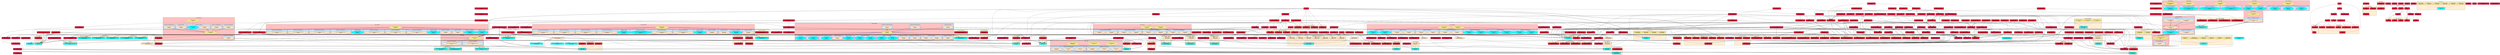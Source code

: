 digraph "Entire Codebase" {
    node [margin="0.4,0.1"
         ,style=filled];
    subgraph cluster_Class_Arbitrary {
        graph [label="Class: Arbitrary"
              ,style="filled,rounded"
              ,fillcolor=rosybrown1];
        subgraph cluster_Class_Arbitrary_Data_HashedSecreta {
            graph [label="Instance for: (HashedSecret a)"
                  ,style="filled,rounded"
                  ,fillcolor=slategray1];
            36 [label="Test.Arbitrary\narbitrary"
               ,shape=octagon
               ,fillcolor=bisque
               ,style="filled,solid"];
        }
        subgraph cluster_Class_Arbitrary_Data_CNF {
            graph [label="Instance for: CNF"
                  ,style="filled,rounded"
                  ,fillcolor=slategray1];
            37 [label="Test.Arbitrary\narbitrary"
               ,shape=octagon
               ,fillcolor=bisque
               ,style="filled,solid"];
        }
        subgraph cluster_Class_Arbitrary_Data_DCLabel {
            graph [label="Instance for: DCLabel"
                  ,style="filled,rounded"
                  ,fillcolor=slategray1];
            38 [label="Test.Arbitrary\narbitrary"
               ,shape=octagon
               ,fillcolor=bisque
               ,style="filled,solid"];
            43 [label="Test.Arbitrary\nshrink"
               ,shape=octagon
               ,fillcolor=cyan
               ,style="filled,solid"];
        }
        subgraph cluster_Class_Arbitrary_Data_ThentosClearance {
            graph [label="Instance for: ThentosClearance"
                  ,style="filled,rounded"
                  ,fillcolor=slategray1];
            39 [label="Test.Arbitrary\narbitrary"
               ,shape=octagon
               ,fillcolor=bisque
               ,style="filled,solid"];
        }
        subgraph cluster_Class_Arbitrary_Data_ThentosLabel {
            graph [label="Instance for: ThentosLabel"
                  ,style="filled,rounded"
                  ,fillcolor=slategray1];
            40 [label="Test.Arbitrary\narbitrary"
               ,shape=octagon
               ,fillcolor=bisque
               ,style="filled,solid"];
        }
        subgraph cluster_Class_Arbitrary_Data_UserFormData {
            graph [label="Instance for: UserFormData"
                  ,style="filled,rounded"
                  ,fillcolor=slategray1];
            41 [label="Test.Arbitrary\narbitrary"
               ,shape=octagon
               ,fillcolor=bisque
               ,style="filled,solid"];
        }
        473 [label="Unknown Module\narbitrary"
            ,shape=doubleoctagon
            ,fillcolor=khaki
            ,style="filled,dotted"];
        486 [label="Unknown Module\nshrink"
            ,shape=doubleoctagon
            ,fillcolor=khaki
            ,style="filled,dotted"];
    }
    subgraph cluster_Class_Configured {
        graph [label="Class: Configured"
              ,style="filled,rounded"
              ,fillcolor=rosybrown1];
        subgraph cluster_Class_Configured_Data_ServiceId {
            graph [label="Instance for: ServiceId"
                  ,style="filled,rounded"
                  ,fillcolor=slategray1];
            416 [label="Thentos.Types\nconvert"
                ,shape=octagon
                ,fillcolor=bisque
                ,style="filled,solid"];
        }
        470 [label="Data.Configurator.Types\nconvert"
            ,shape=doubleoctagon
            ,fillcolor=khaki
            ,style="filled,dashed"];
    }
    subgraph cluster_Class_FromJSON {
        graph [label="Class: FromJSON"
              ,style="filled,rounded"
              ,fillcolor=rosybrown1];
        subgraph cluster_Class_FromJSON_Data_A3Resourcea {
            graph [label="Instance for: (A3Resource a)"
                  ,style="filled,rounded"
                  ,fillcolor=slategray1];
            78 [label="Thentos.Backend.Api.Adhocracy3\nparseJSON"
               ,shape=octagon
               ,fillcolor=bisque
               ,style="filled,solid"];
        }
        subgraph cluster_Class_FromJSON_Data_A3UserNoPass {
            graph [label="Instance for: A3UserNoPass"
                  ,style="filled,rounded"
                  ,fillcolor=slategray1];
            79 [label="Thentos.Backend.Api.Adhocracy3\nparseJSON"
               ,shape=octagon
               ,fillcolor=bisque
               ,style="filled,solid"];
        }
        subgraph cluster_Class_FromJSON_Data_A3UserWithPass {
            graph [label="Instance for: A3UserWithPass"
                  ,style="filled,rounded"
                  ,fillcolor=slategray1];
            80 [label="Thentos.Backend.Api.Adhocracy3\nparseJSON"
               ,shape=octagon
               ,fillcolor=bisque
               ,style="filled,solid"];
        }
        subgraph cluster_Class_FromJSON_Data_ActivationRequest {
            graph [label="Instance for: ActivationRequest"
                  ,style="filled,rounded"
                  ,fillcolor=slategray1];
            81 [label="Thentos.Backend.Api.Adhocracy3\nparseJSON"
               ,shape=octagon
               ,fillcolor=bisque
               ,style="filled,solid"];
        }
        subgraph cluster_Class_FromJSON_Data_Agent {
            graph [label="Instance for: Agent"
                  ,style="filled,rounded"
                  ,fillcolor=slategray1];
            441 [label="Thentos.Types\nparseJSON"
                ,shape=octagon
                ,fillcolor=cyan
                ,style="filled,solid"];
        }
        subgraph cluster_Class_FromJSON_Data_ContentType {
            graph [label="Instance for: ContentType"
                  ,style="filled,rounded"
                  ,fillcolor=slategray1];
            82 [label="Thentos.Backend.Api.Adhocracy3\nparseJSON"
               ,shape=octagon
               ,fillcolor=cyan
               ,style="filled,solid"];
        }
        subgraph cluster_Class_FromJSON_Data_LoginRequest {
            graph [label="Instance for: LoginRequest"
                  ,style="filled,rounded"
                  ,fillcolor=slategray1];
            83 [label="Thentos.Backend.Api.Adhocracy3\nparseJSON"
               ,shape=octagon
               ,fillcolor=bisque
               ,style="filled,solid"];
        }
        subgraph cluster_Class_FromJSON_Data_RequestResult {
            graph [label="Instance for: RequestResult"
                  ,style="filled,rounded"
                  ,fillcolor=slategray1];
            84 [label="Thentos.Backend.Api.Adhocracy3\nparseJSON"
               ,shape=octagon
               ,fillcolor=bisque
               ,style="filled,solid"];
        }
        subgraph cluster_Class_FromJSON_Data_Session {
            graph [label="Instance for: Session"
                  ,style="filled,rounded"
                  ,fillcolor=slategray1];
            442 [label="Thentos.Types\nparseJSON"
                ,shape=octagon
                ,fillcolor=cyan
                ,style="filled,solid"];
        }
        subgraph cluster_Class_FromJSON_Data_TimeStamp {
            graph [label="Instance for: TimeStamp"
                  ,style="filled,rounded"
                  ,fillcolor=slategray1];
            443 [label="Thentos.Types\nparseJSON"
                ,shape=octagon
                ,fillcolor=bisque
                ,style="filled,solid"];
        }
        subgraph cluster_Class_FromJSON_Data_Timeout {
            graph [label="Instance for: Timeout"
                  ,style="filled,rounded"
                  ,fillcolor=slategray1];
            444 [label="Thentos.Types\nparseJSON"
                ,shape=octagon
                ,fillcolor=bisque
                ,style="filled,solid"];
        }
        subgraph cluster_Class_FromJSON_Data_UserFormData {
            graph [label="Instance for: UserFormData"
                  ,style="filled,rounded"
                  ,fillcolor=slategray1];
            445 [label="Thentos.Types\nparseJSON"
                ,shape=octagon
                ,fillcolor=cyan
                ,style="filled,solid"];
        }
        subgraph cluster_Class_FromJSON_Data_UserPass {
            graph [label="Instance for: UserPass"
                  ,style="filled,rounded"
                  ,fillcolor=slategray1];
            446 [label="Thentos.Types\nparseJSON"
                ,shape=octagon
                ,fillcolor=bisque
                ,style="filled,solid"];
        }
        481 [label="Unknown Module\nparseJSON"
            ,shape=doubleoctagon
            ,fillcolor=khaki
            ,style="filled,dotted"];
    }
    subgraph cluster_Class_HasAcid {
        graph [label="Class: HasAcid"
              ,style="filled,rounded"
              ,fillcolor=rosybrown1];
        subgraph cluster_Class_HasAcid_Data_FrontendAppDB {
            graph [label="Instance for: FrontendApp DB"
                  ,style="filled,rounded"
                  ,fillcolor=slategray1];
            351 [label="Thentos.Frontend\ngetAcidStore"
                ,shape=octagon
                ,fillcolor=cyan
                ,style="filled,solid"];
        }
        472 [label="Snap.Snaplet.AcidState\ngetAcidStore"
            ,shape=doubleoctagon
            ,fillcolor=khaki
            ,style="filled,dashed"];
    }
    subgraph cluster_Class_HasDocs {
        graph [label="Class: HasDocs"
              ,style="filled,rounded"
              ,fillcolor=rosybrown1];
        subgraph cluster_Class_HasDocs_Data_ThentosAuthsublayout {
            graph [label="Instance for: (ThentosAuth sublayout)"
                  ,style="filled,rounded"
                  ,fillcolor=slategray1];
            112 [label="Thentos.Backend.Api.Simple\ndocsFor"
                ,shape=octagon
                ,fillcolor=cyan
                ,style="filled,solid"];
        }
        475 [label="Unknown Module\ndocsFor"
            ,shape=doubleoctagon
            ,fillcolor=khaki
            ,style="filled,dotted"];
    }
    subgraph cluster_Class_HasServer {
        graph [label="Class: HasServer"
              ,style="filled,rounded"
              ,fillcolor=rosybrown1];
        subgraph cluster_Class_HasServer_Data_ThentosAuthsublayout {
            graph [label="Instance for: (ThentosAuth sublayout)"
                  ,style="filled,rounded"
                  ,fillcolor=slategray1];
            113 [label="Thentos.Backend.Api.Simple\nroute"
                ,shape=octagon
                ,fillcolor=bisque
                ,style="filled,solid"];
        }
        484 [label="Unknown Module\nroute"
            ,shape=doubleoctagon
            ,fillcolor=khaki
            ,style="filled,dotted"];
    }
    subgraph cluster_Class_Label {
        graph [label="Class: Label"
              ,style="filled,rounded"
              ,fillcolor=rosybrown1];
        subgraph cluster_Class_Label_Data_ThentosClearance {
            graph [label="Instance for: ThentosClearance"
                  ,style="filled,rounded"
                  ,fillcolor=slategray1];
            414 [label="Thentos.Types\ncanFlowTo"
                ,shape=octagon
                ,fillcolor=bisque
                ,style="filled,solid"];
            437 [label="Thentos.Types\nglb"
                ,shape=octagon
                ,fillcolor=bisque
                ,style="filled,solid"];
            439 [label="Thentos.Types\nlub"
                ,shape=octagon
                ,fillcolor=bisque
                ,style="filled,solid"];
        }
        subgraph cluster_Class_Label_Data_ThentosLabel {
            graph [label="Instance for: ThentosLabel"
                  ,style="filled,rounded"
                  ,fillcolor=slategray1];
            415 [label="Thentos.Types\ncanFlowTo"
                ,shape=octagon
                ,fillcolor=bisque
                ,style="filled,solid"];
            438 [label="Thentos.Types\nglb"
                ,shape=octagon
                ,fillcolor=bisque
                ,style="filled,solid"];
            440 [label="Thentos.Types\nlub"
                ,shape=octagon
                ,fillcolor=bisque
                ,style="filled,solid"];
        }
        474 [label="Unknown Module\ncanFlowTo"
            ,shape=doubleoctagon
            ,fillcolor=khaki
            ,style="filled,dotted"];
        477 [label="Unknown Module\nglb"
            ,shape=doubleoctagon
            ,fillcolor=khaki
            ,style="filled,dotted"];
        478 [label="Unknown Module\nlub"
            ,shape=doubleoctagon
            ,fillcolor=khaki
            ,style="filled,dotted"];
    }
    subgraph cluster_Class_Monoid {
        graph [label="Class: Monoid"
              ,style="filled,rounded"
              ,fillcolor=rosybrown1];
        subgraph cluster_Class_Monoid_Data_BackendConfigBuilder {
            graph [label="Instance for: BackendConfigBuilder"
                  ,style="filled,rounded"
                  ,fillcolor=slategray1];
            171 [label="Thentos.Config\nmappend"
                ,shape=octagon
                ,fillcolor=bisque
                ,style="filled,solid"];
            175 [label="Thentos.Config\nmempty"
                ,shape=octagon
                ,fillcolor=bisque
                ,style="filled,solid"];
        }
        subgraph cluster_Class_Monoid_Data_FrontendConfigBuilder {
            graph [label="Instance for: FrontendConfigBuilder"
                  ,style="filled,rounded"
                  ,fillcolor=slategray1];
            172 [label="Thentos.Config\nmappend"
                ,shape=octagon
                ,fillcolor=bisque
                ,style="filled,solid"];
            176 [label="Thentos.Config\nmempty"
                ,shape=octagon
                ,fillcolor=bisque
                ,style="filled,solid"];
        }
        subgraph cluster_Class_Monoid_Data_ProxyConfigBuilder {
            graph [label="Instance for: ProxyConfigBuilder"
                  ,style="filled,rounded"
                  ,fillcolor=slategray1];
            173 [label="Thentos.Config\nmappend"
                ,shape=octagon
                ,fillcolor=bisque
                ,style="filled,solid"];
            177 [label="Thentos.Config\nmempty"
                ,shape=octagon
                ,fillcolor=bisque
                ,style="filled,solid"];
        }
        subgraph cluster_Class_Monoid_Data_ThentosConfigBuilder {
            graph [label="Instance for: ThentosConfigBuilder"
                  ,style="filled,rounded"
                  ,fillcolor=slategray1];
            174 [label="Thentos.Config\nmappend"
                ,shape=octagon
                ,fillcolor=bisque
                ,style="filled,solid"];
            178 [label="Thentos.Config\nmempty"
                ,shape=octagon
                ,fillcolor=bisque
                ,style="filled,solid"];
        }
        479 [label="Unknown Module\nmappend"
            ,shape=doubleoctagon
            ,fillcolor=khaki
            ,style="filled,dotted"];
        480 [label="Unknown Module\nmempty"
            ,shape=doubleoctagon
            ,fillcolor=khaki
            ,style="filled,dotted"];
    }
    subgraph cluster_Class_PushActionC {
        graph [label="Class: PushActionC"
              ,style="filled,rounded"
              ,fillcolor=rosybrown1];
        subgraph cluster_Class_PushActionC_Data_IOResponseReceived {
            graph [label="Instance for: (IO ResponseReceived)"
                  ,style="filled,rounded"
                  ,fillcolor=slategray1];
            123 [label="Thentos.Backend.Core\npushAction"
                ,shape=octagon
                ,fillcolor=cyan
                ,style="filled,solid"];
        }
        subgraph cluster_Class_PushActionC_Data_RestActionRawa {
            graph [label="Instance for: (RestActionRaw a)"
                  ,style="filled,rounded"
                  ,fillcolor=slategray1];
            124 [label="Thentos.Backend.Core\npushAction"
                ,shape=octagon
                ,fillcolor=bisque
                ,style="filled,solid"];
        }
        subgraph cluster_Class_PushActionC_Data_ab {
            graph [label="Instance for: (a -> b)"
                  ,style="filled,rounded"
                  ,fillcolor=slategray1];
            125 [label="Thentos.Backend.Core\npushAction"
                ,shape=octagon
                ,fillcolor=bisque
                ,style="filled,solid"];
        }
        subgraph cluster_Class_PushActionC_Data_ab {
            graph [label="Instance for: (a :<|> b)"
                  ,style="filled,rounded"
                  ,fillcolor=slategray1];
            126 [label="Thentos.Backend.Core\npushAction"
                ,shape=octagon
                ,fillcolor=bisque
                ,style="filled,solid"];
        }
        122 [label="Thentos.Backend.Core\npushAction"
            ,shape=doubleoctagon
            ,fillcolor=bisque
            ,style="filled,solid"];
    }
    subgraph cluster_Class_Read {
        graph [label="Class: Read"
              ,style="filled,rounded"
              ,fillcolor=rosybrown1];
        subgraph cluster_Class_Read_Data_ContentType {
            graph [label="Instance for: ContentType"
                  ,style="filled,rounded"
                  ,fillcolor=slategray1];
            86 [label="Thentos.Backend.Api.Adhocracy3\nreadsPrec"
               ,shape=octagon
               ,fillcolor=cyan
               ,style="filled,solid"];
        }
        subgraph cluster_Class_Read_Data_PropertySheet {
            graph [label="Instance for: PropertySheet"
                  ,style="filled,rounded"
                  ,fillcolor=slategray1];
            87 [label="Thentos.Backend.Api.Adhocracy3\nreadsPrec"
               ,shape=octagon
               ,fillcolor=cyan
               ,style="filled,solid"];
        }
        483 [label="Unknown Module\nreadsPrec"
            ,shape=doubleoctagon
            ,fillcolor=khaki
            ,style="filled,dotted"];
    }
    subgraph cluster_Class_SafeCopy {
        graph [label="Class: SafeCopy"
              ,style="filled,rounded"
              ,fillcolor=rosybrown1];
        subgraph cluster_Class_SafeCopy_Data_HashedSecreta {
            graph [label="Instance for: (HashedSecret a)"
                  ,style="filled,rounded"
                  ,fillcolor=slategray1];
            431 [label="Thentos.Types\ngetCopy"
                ,shape=octagon
                ,fillcolor=bisque
                ,style="filled,solid"];
            447 [label="Thentos.Types\nputCopy"
                ,shape=octagon
                ,fillcolor=bisque
                ,style="filled,solid"];
        }
        subgraph cluster_Class_SafeCopy_Data_ThentosLabeledt {
            graph [label="Instance for: (ThentosLabeled t)"
                  ,style="filled,rounded"
                  ,fillcolor=slategray1];
            432 [label="Thentos.Types\ngetCopy"
                ,shape=octagon
                ,fillcolor=cyan
                ,style="filled,solid"];
            448 [label="Thentos.Types\nputCopy"
                ,shape=octagon
                ,fillcolor=cyan
                ,style="filled,solid"];
        }
        subgraph cluster_Class_SafeCopy_Data_DbError {
            graph [label="Instance for: DbError"
                  ,style="filled,rounded"
                  ,fillcolor=slategray1];
            211 [label="Thentos.DB.Core\ngetCopy"
                ,shape=octagon
                ,fillcolor=cyan
                ,style="filled,solid"];
            219 [label="Thentos.DB.Core\nputCopy"
                ,shape=octagon
                ,fillcolor=cyan
                ,style="filled,solid"];
        }
        subgraph cluster_Class_SafeCopy_Data_ThentosClearance {
            graph [label="Instance for: ThentosClearance"
                  ,style="filled,rounded"
                  ,fillcolor=slategray1];
            433 [label="Thentos.Types\ngetCopy"
                ,shape=octagon
                ,fillcolor=cyan
                ,style="filled,solid"];
            449 [label="Thentos.Types\nputCopy"
                ,shape=octagon
                ,fillcolor=cyan
                ,style="filled,solid"];
        }
        subgraph cluster_Class_SafeCopy_Data_ThentosLabel {
            graph [label="Instance for: ThentosLabel"
                  ,style="filled,rounded"
                  ,fillcolor=slategray1];
            434 [label="Thentos.Types\ngetCopy"
                ,shape=octagon
                ,fillcolor=cyan
                ,style="filled,solid"];
            450 [label="Thentos.Types\nputCopy"
                ,shape=octagon
                ,fillcolor=cyan
                ,style="filled,solid"];
        }
        subgraph cluster_Class_SafeCopy_Data_TimeStamp {
            graph [label="Instance for: TimeStamp"
                  ,style="filled,rounded"
                  ,fillcolor=slategray1];
            435 [label="Thentos.Types\ngetCopy"
                ,shape=octagon
                ,fillcolor=bisque
                ,style="filled,solid"];
            451 [label="Thentos.Types\nputCopy"
                ,shape=octagon
                ,fillcolor=bisque
                ,style="filled,solid"];
        }
        subgraph cluster_Class_SafeCopy_Data_Timeout {
            graph [label="Instance for: Timeout"
                  ,style="filled,rounded"
                  ,fillcolor=slategray1];
            436 [label="Thentos.Types\ngetCopy"
                ,shape=octagon
                ,fillcolor=bisque
                ,style="filled,solid"];
            452 [label="Thentos.Types\nputCopy"
                ,shape=octagon
                ,fillcolor=bisque
                ,style="filled,solid"];
        }
        476 [label="Unknown Module\ngetCopy"
            ,shape=doubleoctagon
            ,fillcolor=khaki
            ,style="filled,dotted"];
        482 [label="Unknown Module\nputCopy"
            ,shape=doubleoctagon
            ,fillcolor=khaki
            ,style="filled,dotted"];
    }
    subgraph cluster_Class_Show {
        graph [label="Class: Show"
              ,style="filled,rounded"
              ,fillcolor=rosybrown1];
        subgraph cluster_Class_Show_Data_ContentType {
            graph [label="Instance for: ContentType"
                  ,style="filled,rounded"
                  ,fillcolor=slategray1];
            90 [label="Thentos.Backend.Api.Adhocracy3\nshow"
               ,shape=octagon
               ,fillcolor=bisque
               ,style="filled,solid"];
        }
        subgraph cluster_Class_Show_Data_PropertySheet {
            graph [label="Instance for: PropertySheet"
                  ,style="filled,rounded"
                  ,fillcolor=slategray1];
            91 [label="Thentos.Backend.Api.Adhocracy3\nshow"
               ,shape=octagon
               ,fillcolor=bisque
               ,style="filled,solid"];
        }
        485 [label="Unknown Module\nshow"
            ,shape=doubleoctagon
            ,fillcolor=khaki
            ,style="filled,dotted"];
    }
    subgraph cluster_Class_ToCNF {
        graph [label="Class: ToCNF"
              ,style="filled,rounded"
              ,fillcolor=rosybrown1];
        subgraph cluster_Class_ToCNF_Data_Agent {
            graph [label="Instance for: Agent"
                  ,style="filled,rounded"
                  ,fillcolor=slategray1];
            459 [label="Thentos.Types\ntoCNF"
                ,shape=octagon
                ,fillcolor=cyan
                ,style="filled,solid"];
        }
        subgraph cluster_Class_ToCNF_Data_Role {
            graph [label="Instance for: Role"
                  ,style="filled,rounded"
                  ,fillcolor=slategray1];
            460 [label="Thentos.Types\ntoCNF"
                ,shape=octagon
                ,fillcolor=cyan
                ,style="filled,solid"];
        }
        487 [label="Unknown Module\ntoCNF"
            ,shape=doubleoctagon
            ,fillcolor=khaki
            ,style="filled,dotted"];
    }
    subgraph cluster_Class_ToCapture {
        graph [label="Class: ToCapture"
              ,style="filled,rounded"
              ,fillcolor=rosybrown1];
        subgraph cluster_Class_ToCapture_Data_CapturesidServiceId {
            graph [label="Instance for: (Capture \"sid\" ServiceId)"
                  ,style="filled,rounded"
                  ,fillcolor=slategray1];
            325 [label="Thentos.Doc\ntoCapture"
                ,shape=octagon
                ,fillcolor=cyan
                ,style="filled,solid"];
        }
        subgraph cluster_Class_ToCapture_Data_CapturetokenSessionToken {
            graph [label="Instance for: (Capture \"token\" SessionToken)"
                  ,style="filled,rounded"
                  ,fillcolor=slategray1];
            326 [label="Thentos.Doc\ntoCapture"
                ,shape=octagon
                ,fillcolor=cyan
                ,style="filled,solid"];
        }
        subgraph cluster_Class_ToCapture_Data_CaptureuseridUserId {
            graph [label="Instance for: (Capture \"userid\" UserId)"
                  ,style="filled,rounded"
                  ,fillcolor=slategray1];
            327 [label="Thentos.Doc\ntoCapture"
                ,shape=octagon
                ,fillcolor=cyan
                ,style="filled,solid"];
        }
        488 [label="Unknown Module\ntoCapture"
            ,shape=doubleoctagon
            ,fillcolor=khaki
            ,style="filled,dotted"];
    }
    subgraph cluster_Class_ToJSON {
        graph [label="Class: ToJSON"
              ,style="filled,rounded"
              ,fillcolor=rosybrown1];
        subgraph cluster_Class_ToJSON_Data_A3Resourcea {
            graph [label="Instance for: (A3Resource a)"
                  ,style="filled,rounded"
                  ,fillcolor=slategray1];
            92 [label="Thentos.Backend.Api.Adhocracy3\ntoJSON"
               ,shape=octagon
               ,fillcolor=bisque
               ,style="filled,solid"];
        }
        subgraph cluster_Class_ToJSON_Data_A3UserNoPass {
            graph [label="Instance for: A3UserNoPass"
                  ,style="filled,rounded"
                  ,fillcolor=slategray1];
            93 [label="Thentos.Backend.Api.Adhocracy3\ntoJSON"
               ,shape=octagon
               ,fillcolor=bisque
               ,style="filled,solid"];
        }
        subgraph cluster_Class_ToJSON_Data_A3UserWithPass {
            graph [label="Instance for: A3UserWithPass"
                  ,style="filled,rounded"
                  ,fillcolor=slategray1];
            94 [label="Thentos.Backend.Api.Adhocracy3\ntoJSON"
               ,shape=octagon
               ,fillcolor=bisque
               ,style="filled,solid"];
        }
        subgraph cluster_Class_ToJSON_Data_ActivationRequest {
            graph [label="Instance for: ActivationRequest"
                  ,style="filled,rounded"
                  ,fillcolor=slategray1];
            95 [label="Thentos.Backend.Api.Adhocracy3\ntoJSON"
               ,shape=octagon
               ,fillcolor=bisque
               ,style="filled,solid"];
        }
        subgraph cluster_Class_ToJSON_Data_Agent {
            graph [label="Instance for: Agent"
                  ,style="filled,rounded"
                  ,fillcolor=slategray1];
            461 [label="Thentos.Types\ntoJSON"
                ,shape=octagon
                ,fillcolor=cyan
                ,style="filled,solid"];
        }
        subgraph cluster_Class_ToJSON_Data_ContentType {
            graph [label="Instance for: ContentType"
                  ,style="filled,rounded"
                  ,fillcolor=slategray1];
            96 [label="Thentos.Backend.Api.Adhocracy3\ntoJSON"
               ,shape=octagon
               ,fillcolor=bisque
               ,style="filled,solid"];
        }
        subgraph cluster_Class_ToJSON_Data_LoginRequest {
            graph [label="Instance for: LoginRequest"
                  ,style="filled,rounded"
                  ,fillcolor=slategray1];
            97 [label="Thentos.Backend.Api.Adhocracy3\ntoJSON"
               ,shape=octagon
               ,fillcolor=bisque
               ,style="filled,solid"];
        }
        subgraph cluster_Class_ToJSON_Data_RequestResult {
            graph [label="Instance for: RequestResult"
                  ,style="filled,rounded"
                  ,fillcolor=slategray1];
            98 [label="Thentos.Backend.Api.Adhocracy3\ntoJSON"
               ,shape=octagon
               ,fillcolor=bisque
               ,style="filled,solid"];
        }
        subgraph cluster_Class_ToJSON_Data_Session {
            graph [label="Instance for: Session"
                  ,style="filled,rounded"
                  ,fillcolor=slategray1];
            462 [label="Thentos.Types\ntoJSON"
                ,shape=octagon
                ,fillcolor=cyan
                ,style="filled,solid"];
        }
        subgraph cluster_Class_ToJSON_Data_TimeStamp {
            graph [label="Instance for: TimeStamp"
                  ,style="filled,rounded"
                  ,fillcolor=slategray1];
            463 [label="Thentos.Types\ntoJSON"
                ,shape=octagon
                ,fillcolor=bisque
                ,style="filled,solid"];
        }
        subgraph cluster_Class_ToJSON_Data_Timeout {
            graph [label="Instance for: Timeout"
                  ,style="filled,rounded"
                  ,fillcolor=slategray1];
            464 [label="Thentos.Types\ntoJSON"
                ,shape=octagon
                ,fillcolor=bisque
                ,style="filled,solid"];
        }
        subgraph cluster_Class_ToJSON_Data_UserFormData {
            graph [label="Instance for: UserFormData"
                  ,style="filled,rounded"
                  ,fillcolor=slategray1];
            465 [label="Thentos.Types\ntoJSON"
                ,shape=octagon
                ,fillcolor=cyan
                ,style="filled,solid"];
        }
        subgraph cluster_Class_ToJSON_Data_UserPass {
            graph [label="Instance for: UserPass"
                  ,style="filled,rounded"
                  ,fillcolor=slategray1];
            466 [label="Thentos.Types\ntoJSON"
                ,shape=octagon
                ,fillcolor=cyan
                ,style="filled,solid"];
        }
        489 [label="Unknown Module\ntoJSON"
            ,shape=doubleoctagon
            ,fillcolor=khaki
            ,style="filled,dotted"];
    }
    subgraph cluster_Class_ToSample {
        graph [label="Class: ToSample"
              ,style="filled,rounded"
              ,fillcolor=rosybrown1];
        subgraph cluster_Class_ToSample_Data_ {
            graph [label="Instance for: ()"
                  ,style="filled,rounded"
                  ,fillcolor=slategray1];
            328 [label="Thentos.Doc\ntoSample"
                ,shape=octagon
                ,fillcolor=cyan
                ,style="filled,solid"];
        }
        subgraph cluster_Class_ToSample_Data_ServiceIdServiceKey {
            graph [label="Instance for: (ServiceId, ServiceKey)"
                  ,style="filled,rounded"
                  ,fillcolor=slategray1];
            329 [label="Thentos.Doc\ntoSample"
                ,shape=octagon
                ,fillcolor=cyan
                ,style="filled,solid"];
        }
        subgraph cluster_Class_ToSample_Data_SessionTokenSession {
            graph [label="Instance for: (SessionToken, Session)"
                  ,style="filled,rounded"
                  ,fillcolor=slategray1];
            330 [label="Thentos.Doc\ntoSample"
                ,shape=octagon
                ,fillcolor=cyan
                ,style="filled,solid"];
        }
        subgraph cluster_Class_ToSample_Data_UserIdServiceId {
            graph [label="Instance for: (UserId, ServiceId)"
                  ,style="filled,rounded"
                  ,fillcolor=slategray1];
            331 [label="Thentos.Doc\ntoSample"
                ,shape=octagon
                ,fillcolor=bisque
                ,style="filled,solid"];
        }
        subgraph cluster_Class_ToSample_Data_UserIdTimeout {
            graph [label="Instance for: (UserId, Timeout)"
                  ,style="filled,rounded"
                  ,fillcolor=slategray1];
            332 [label="Thentos.Doc\ntoSample"
                ,shape=octagon
                ,fillcolor=bisque
                ,style="filled,solid"];
        }
        subgraph cluster_Class_ToSample_Data_Agent {
            graph [label="Instance for: Agent"
                  ,style="filled,rounded"
                  ,fillcolor=slategray1];
            333 [label="Thentos.Doc\ntoSample"
                ,shape=octagon
                ,fillcolor=bisque
                ,style="filled,solid"];
        }
        subgraph cluster_Class_ToSample_Data_Bool {
            graph [label="Instance for: Bool"
                  ,style="filled,rounded"
                  ,fillcolor=slategray1];
            334 [label="Thentos.Doc\ntoSample"
                ,shape=octagon
                ,fillcolor=cyan
                ,style="filled,solid"];
        }
        subgraph cluster_Class_ToSample_Data_ServiceId {
            graph [label="Instance for: ServiceId"
                  ,style="filled,rounded"
                  ,fillcolor=slategray1];
            335 [label="Thentos.Doc\ntoSample"
                ,shape=octagon
                ,fillcolor=cyan
                ,style="filled,solid"];
        }
        subgraph cluster_Class_ToSample_Data_Session {
            graph [label="Instance for: Session"
                  ,style="filled,rounded"
                  ,fillcolor=slategray1];
            336 [label="Thentos.Doc\ntoSample"
                ,shape=octagon
                ,fillcolor=bisque
                ,style="filled,solid"];
        }
        subgraph cluster_Class_ToSample_Data_SessionToken {
            graph [label="Instance for: SessionToken"
                  ,style="filled,rounded"
                  ,fillcolor=slategray1];
            337 [label="Thentos.Doc\ntoSample"
                ,shape=octagon
                ,fillcolor=cyan
                ,style="filled,solid"];
        }
        subgraph cluster_Class_ToSample_Data_UserEmail {
            graph [label="Instance for: UserEmail"
                  ,style="filled,rounded"
                  ,fillcolor=slategray1];
            338 [label="Thentos.Doc\ntoSample"
                ,shape=octagon
                ,fillcolor=bisque
                ,style="filled,solid"];
        }
        subgraph cluster_Class_ToSample_Data_UserFormData {
            graph [label="Instance for: UserFormData"
                  ,style="filled,rounded"
                  ,fillcolor=slategray1];
            339 [label="Thentos.Doc\ntoSample"
                ,shape=octagon
                ,fillcolor=bisque
                ,style="filled,solid"];
        }
        subgraph cluster_Class_ToSample_Data_UserId {
            graph [label="Instance for: UserId"
                  ,style="filled,rounded"
                  ,fillcolor=slategray1];
            340 [label="Thentos.Doc\ntoSample"
                ,shape=octagon
                ,fillcolor=bisque
                ,style="filled,solid"];
        }
        subgraph cluster_Class_ToSample_Data_UserName {
            graph [label="Instance for: UserName"
                  ,style="filled,rounded"
                  ,fillcolor=slategray1];
            341 [label="Thentos.Doc\ntoSample"
                ,shape=octagon
                ,fillcolor=bisque
                ,style="filled,solid"];
        }
        subgraph cluster_Class_ToSample_Data_ServiceId {
            graph [label="Instance for: [ServiceId]"
                  ,style="filled,rounded"
                  ,fillcolor=slategray1];
            342 [label="Thentos.Doc\ntoSample"
                ,shape=octagon
                ,fillcolor=cyan
                ,style="filled,solid"];
        }
        subgraph cluster_Class_ToSample_Data_SessionToken {
            graph [label="Instance for: [SessionToken]"
                  ,style="filled,rounded"
                  ,fillcolor=slategray1];
            343 [label="Thentos.Doc\ntoSample"
                ,shape=octagon
                ,fillcolor=cyan
                ,style="filled,solid"];
        }
        subgraph cluster_Class_ToSample_Data_UserId {
            graph [label="Instance for: [UserId]"
                  ,style="filled,rounded"
                  ,fillcolor=slategray1];
            344 [label="Thentos.Doc\ntoSample"
                ,shape=octagon
                ,fillcolor=bisque
                ,style="filled,solid"];
        }
        471 [label="Servant.Docs\ntoSample"
            ,shape=doubleoctagon
            ,fillcolor=khaki
            ,style="filled,dashed"];
    }
    subgraph cluster_Data_A3Resource {
        graph [label="Data: A3Resource"
              ,style="filled,rounded"
              ,fillcolor=papayawhip];
        56 [label="Thentos.Backend.Api.Adhocracy3\nA3Resource"
           ,shape=box3d
           ,fillcolor=cyan
           ,style="filled,solid"];
    }
    subgraph cluster_Data_A3UserNoPass {
        graph [label="Data: A3UserNoPass"
              ,style="filled,rounded"
              ,fillcolor=papayawhip];
        57 [label="Thentos.Backend.Api.Adhocracy3\nA3UserNoPass"
           ,shape=box3d
           ,fillcolor=cyan
           ,style="filled,solid"];
        75 [label="Thentos.Backend.Api.Adhocracy3\nfromA3UserNoPass"
           ,shape=component
           ,fillcolor=crimson
           ,style="filled,solid"];
    }
    subgraph cluster_Data_A3UserWithPass {
        graph [label="Data: A3UserWithPass"
              ,style="filled,rounded"
              ,fillcolor=papayawhip];
        58 [label="Thentos.Backend.Api.Adhocracy3\nA3UserWithPass"
           ,shape=box3d
           ,fillcolor=cyan
           ,style="filled,solid"];
        76 [label="Thentos.Backend.Api.Adhocracy3\nfromA3UserWithPass"
           ,shape=component
           ,fillcolor=crimson
           ,style="filled,solid"];
    }
    subgraph cluster_Data_ActivationRequest {
        graph [label="Data: ActivationRequest"
              ,style="filled,rounded"
              ,fillcolor=papayawhip];
        59 [label="Thentos.Backend.Api.Adhocracy3\nActivationRequest"
           ,shape=box3d
           ,fillcolor=cyan
           ,style="filled,solid"];
    }
    subgraph cluster_Data_Agent {
        graph [label="Data: Agent"
              ,style="filled,rounded"
              ,fillcolor=papayawhip];
        379 [label="Thentos.Types\nServiceA"
            ,shape=box3d
            ,fillcolor=crimson
            ,style="filled,solid"];
        390 [label="Thentos.Types\nUserA"
            ,shape=box3d
            ,fillcolor=cyan
            ,style="filled,solid"];
    }
    subgraph cluster_Data_App {
        graph [label="Data: App"
              ,style="filled,rounded"
              ,fillcolor=papayawhip];
        19 [label="Site\nApp"
           ,shape=box3d
           ,fillcolor=crimson
           ,style="filled,solid"];
        21 [label="Site\naHWConfig"
           ,shape=component
           ,fillcolor=crimson
           ,style="filled,solid"];
    }
    subgraph cluster_Data_BackendConfig {
        graph [label="Data: BackendConfig"
              ,style="filled,rounded"
              ,fillcolor=papayawhip];
        131 [label="Thentos.Config\nBackendConfig"
            ,shape=box3d
            ,fillcolor=crimson
            ,style="filled,solid"];
        158 [label="Thentos.Config\nbackendPort"
            ,shape=component
            ,fillcolor=crimson
            ,style="filled,solid"];
    }
    subgraph cluster_Data_BackendConfigBuilder {
        graph [label="Data: BackendConfigBuilder"
              ,style="filled,rounded"
              ,fillcolor=papayawhip];
        132 [label="Thentos.Config\nBackendConfigBuilder"
            ,shape=box3d
            ,fillcolor=cyan
            ,style="filled,solid"];
        148 [label="Thentos.Config\nbBackendPort"
            ,shape=component
            ,fillcolor=bisque
            ,style="filled,solid"];
    }
    subgraph cluster_Data_Command {
        graph [label="Data: Command"
              ,style="filled,rounded"
              ,fillcolor=papayawhip];
        134 [label="Thentos.Config\nDocs"
            ,shape=box3d
            ,fillcolor=crimson
            ,style="filled,solid"];
        141 [label="Thentos.Config\nRun"
            ,shape=box3d
            ,fillcolor=crimson
            ,style="filled,solid"];
        142 [label="Thentos.Config\nRunA3"
            ,shape=box3d
            ,fillcolor=crimson
            ,style="filled,solid"];
        143 [label="Thentos.Config\nShowDB"
            ,shape=box3d
            ,fillcolor=crimson
            ,style="filled,solid"];
    }
    subgraph cluster_Data_CommandBuilder {
        graph [label="Data: CommandBuilder"
              ,style="filled,rounded"
              ,fillcolor=papayawhip];
        127 [label="Thentos.Config\nBDocs"
            ,shape=box3d
            ,fillcolor=crimson
            ,style="filled,solid"];
        128 [label="Thentos.Config\nBRun"
            ,shape=box3d
            ,fillcolor=crimson
            ,style="filled,solid"];
        129 [label="Thentos.Config\nBRunA3"
            ,shape=box3d
            ,fillcolor=crimson
            ,style="filled,solid"];
        130 [label="Thentos.Config\nBShowDB"
            ,shape=box3d
            ,fillcolor=crimson
            ,style="filled,solid"];
    }
    subgraph cluster_Data_Config {
        graph [label="Data: Config"
              ,style="filled,rounded"
              ,fillcolor=papayawhip];
        44 [label="Test.Config\nConfig"
           ,shape=box3d
           ,fillcolor=crimson
           ,style="filled,solid"];
        46 [label="Test.Config\ndbPath"
           ,shape=component
           ,fillcolor=crimson
           ,style="filled,solid"];
        47 [label="Test.Config\nrestPort"
           ,shape=component
           ,fillcolor=crimson
           ,style="filled,solid"];
    }
    subgraph cluster_Data_ConfigError {
        graph [label="Data: ConfigError"
              ,style="filled,rounded"
              ,fillcolor=papayawhip];
        133 [label="Thentos.Config\nBackendConfigMissing"
            ,shape=box3d
            ,fillcolor=crimson
            ,style="filled,solid"];
        137 [label="Thentos.Config\nFrontendConfigMissing"
            ,shape=box3d
            ,fillcolor=crimson
            ,style="filled,solid"];
        138 [label="Thentos.Config\nNoEmailSender"
            ,shape=box3d
            ,fillcolor=crimson
            ,style="filled,solid"];
        146 [label="Thentos.Config\nUnknownRoleForDefaultUser"
            ,shape=box3d
            ,fillcolor=crimson
            ,style="filled,solid"];
    }
    subgraph cluster_Data_ConfirmationToken {
        graph [label="Data: ConfirmationToken"
              ,style="filled,rounded"
              ,fillcolor=papayawhip];
        373 [label="Thentos.Types\nConfirmationToken"
            ,shape=box3d
            ,fillcolor=crimson
            ,style="filled,solid"];
        417 [label="Thentos.Types\nfromConfimationToken"
            ,shape=component
            ,fillcolor=crimson
            ,style="filled,solid"];
    }
    subgraph cluster_Data_ContentType {
        graph [label="Data: ContentType"
              ,style="filled,rounded"
              ,fillcolor=papayawhip];
        60 [label="Thentos.Backend.Api.Adhocracy3\nCTUser"
           ,shape=box3d
           ,fillcolor=cyan
           ,style="filled,solid"];
    }
    subgraph cluster_Data_DB {
        graph [label="Data: DB"
              ,style="filled,rounded"
              ,fillcolor=papayawhip];
        374 [label="Thentos.Types\nDB"
            ,shape=box3d
            ,fillcolor=cyan
            ,style="filled,solid"];
        396 [label="Thentos.Types\n_dbFreshUserId"
            ,shape=component
            ,fillcolor=khaki
            ,style="filled,solid"];
        397 [label="Thentos.Types\n_dbRoles"
            ,shape=component
            ,fillcolor=khaki
            ,style="filled,solid"];
        398 [label="Thentos.Types\n_dbServices"
            ,shape=component
            ,fillcolor=khaki
            ,style="filled,solid"];
        399 [label="Thentos.Types\n_dbSessions"
            ,shape=component
            ,fillcolor=khaki
            ,style="filled,solid"];
        400 [label="Thentos.Types\n_dbUnconfirmedUsers"
            ,shape=component
            ,fillcolor=khaki
            ,style="filled,solid"];
        401 [label="Thentos.Types\n_dbUsers"
            ,shape=component
            ,fillcolor=khaki
            ,style="filled,solid"];
    }
    subgraph cluster_Data_DbError {
        graph [label="Data: DbError"
              ,style="filled,rounded"
              ,fillcolor=papayawhip];
        192 [label="Thentos.DB.Core\nBadAuthenticationHeaders"
            ,shape=box3d
            ,fillcolor=crimson
            ,style="filled,solid"];
        193 [label="Thentos.DB.Core\nBadCredentials"
            ,shape=box3d
            ,fillcolor=crimson
            ,style="filled,solid"];
        194 [label="Thentos.DB.Core\nMalformedConfirmationToken"
            ,shape=box3d
            ,fillcolor=crimson
            ,style="filled,solid"];
        195 [label="Thentos.DB.Core\nMissingServiceHeader"
            ,shape=box3d
            ,fillcolor=crimson
            ,style="filled,solid"];
        196 [label="Thentos.DB.Core\nNoSuchPendingUserConfirmation"
            ,shape=box3d
            ,fillcolor=crimson
            ,style="filled,solid"];
        197 [label="Thentos.DB.Core\nNoSuchService"
            ,shape=box3d
            ,fillcolor=crimson
            ,style="filled,solid"];
        198 [label="Thentos.DB.Core\nNoSuchSession"
            ,shape=box3d
            ,fillcolor=crimson
            ,style="filled,solid"];
        199 [label="Thentos.DB.Core\nNoSuchUser"
            ,shape=box3d
            ,fillcolor=crimson
            ,style="filled,solid"];
        200 [label="Thentos.DB.Core\nOperationNotPossibleInServiceSession"
            ,shape=box3d
            ,fillcolor=crimson
            ,style="filled,solid"];
        201 [label="Thentos.DB.Core\nPermissionDenied"
            ,shape=box3d
            ,fillcolor=crimson
            ,style="filled,solid"];
        202 [label="Thentos.DB.Core\nProxyNotAvailable"
            ,shape=box3d
            ,fillcolor=crimson
            ,style="filled,solid"];
        203 [label="Thentos.DB.Core\nProxyNotConfiguredForService"
            ,shape=box3d
            ,fillcolor=crimson
            ,style="filled,solid"];
        204 [label="Thentos.DB.Core\nServiceAlreadyExists"
            ,shape=box3d
            ,fillcolor=crimson
            ,style="filled,solid"];
        207 [label="Thentos.DB.Core\nUserEmailAlreadyExists"
            ,shape=box3d
            ,fillcolor=crimson
            ,style="filled,solid"];
        208 [label="Thentos.DB.Core\nUserNameAlreadyExists"
            ,shape=box3d
            ,fillcolor=crimson
            ,style="filled,solid"];
    }
    subgraph cluster_Data_FrontendApp {
        graph [label="Data: FrontendApp"
              ,style="filled,rounded"
              ,fillcolor=papayawhip];
        345 [label="Thentos.Frontend\nFrontendApp"
            ,shape=box3d
            ,fillcolor=cyan
            ,style="filled,solid"];
        346 [label="Thentos.Frontend\n_cfg"
            ,shape=component
            ,fillcolor=khaki
            ,style="filled,solid"];
        347 [label="Thentos.Frontend\n_db"
            ,shape=component
            ,fillcolor=khaki
            ,style="filled,solid"];
        348 [label="Thentos.Frontend\n_rng"
            ,shape=component
            ,fillcolor=khaki
            ,style="filled,solid"];
    }
    subgraph cluster_Data_FrontendConfig {
        graph [label="Data: FrontendConfig"
              ,style="filled,rounded"
              ,fillcolor=papayawhip];
        135 [label="Thentos.Config\nFrontendConfig"
            ,shape=box3d
            ,fillcolor=crimson
            ,style="filled,solid"];
        169 [label="Thentos.Config\nfrontendPort"
            ,shape=component
            ,fillcolor=crimson
            ,style="filled,solid"];
    }
    subgraph cluster_Data_FrontendConfigBuilder {
        graph [label="Data: FrontendConfigBuilder"
              ,style="filled,rounded"
              ,fillcolor=papayawhip];
        136 [label="Thentos.Config\nFrontendConfigBuilder"
            ,shape=box3d
            ,fillcolor=cyan
            ,style="filled,solid"];
        152 [label="Thentos.Config\nbFrontendPort"
            ,shape=component
            ,fillcolor=bisque
            ,style="filled,solid"];
    }
    subgraph cluster_Data_Group {
        graph [label="Data: Group"
              ,style="filled,rounded"
              ,fillcolor=papayawhip];
        375 [label="Thentos.Types\nGroup"
            ,shape=box3d
            ,fillcolor=crimson
            ,style="filled,solid"];
        418 [label="Thentos.Types\nfromGroup"
            ,shape=component
            ,fillcolor=crimson
            ,style="filled,solid"];
    }
    subgraph cluster_Data_HWConfig {
        graph [label="Data: HWConfig"
              ,style="filled,rounded"
              ,fillcolor=papayawhip];
        20 [label="Site\nHWConfig"
           ,shape=box3d
           ,fillcolor=crimson
           ,style="filled,solid"];
        27 [label="Site\nhelloWorldUrl"
           ,shape=component
           ,fillcolor=crimson
           ,style="filled,solid"];
        29 [label="Site\nserviceId"
           ,shape=component
           ,fillcolor=crimson
           ,style="filled,solid"];
        30 [label="Site\nserviceKey"
           ,shape=component
           ,fillcolor=crimson
           ,style="filled,solid"];
        31 [label="Site\nthentosBackendUrl"
           ,shape=component
           ,fillcolor=crimson
           ,style="filled,solid"];
        32 [label="Site\nthentosFrontendUrl"
           ,shape=component
           ,fillcolor=crimson
           ,style="filled,solid"];
    }
    subgraph cluster_Data_HashedSecret {
        graph [label="Data: HashedSecret"
              ,style="filled,rounded"
              ,fillcolor=papayawhip];
        376 [label="Thentos.Types\nHashedSecret"
            ,shape=box3d
            ,fillcolor=cyan
            ,style="filled,solid"];
        419 [label="Thentos.Types\nfromHashedSecret"
            ,shape=component
            ,fillcolor=bisque
            ,style="filled,solid"];
    }
    subgraph cluster_Data_Item {
        graph [label="Data: Item"
              ,style="filled,rounded"
              ,fillcolor=papayawhip];
        1 [label="Cabbage\nCabbage"
          ,shape=box3d
          ,fillcolor=crimson
          ,style="filled,solid"];
        2 [label="Cabbage\nFarmer"
          ,shape=box3d
          ,fillcolor=crimson
          ,style="filled,solid"];
        3 [label="Cabbage\nSheep"
          ,shape=box3d
          ,fillcolor=crimson
          ,style="filled,solid"];
        4 [label="Cabbage\nWolf"
          ,shape=box3d
          ,fillcolor=crimson
          ,style="filled,solid"];
    }
    subgraph cluster_Data_LoginRequest {
        graph [label="Data: LoginRequest"
              ,style="filled,rounded"
              ,fillcolor=papayawhip];
        61 [label="Thentos.Backend.Api.Adhocracy3\nLoginByEmail"
           ,shape=box3d
           ,fillcolor=cyan
           ,style="filled,solid"];
        62 [label="Thentos.Backend.Api.Adhocracy3\nLoginByName"
           ,shape=box3d
           ,fillcolor=cyan
           ,style="filled,solid"];
    }
    subgraph cluster_Data_LookupSessionResult {
        graph [label="Data: LookupSessionResult"
              ,style="filled,rounded"
              ,fillcolor=papayawhip];
        242 [label="Thentos.DB.Trans\nLookupSessionBumped"
            ,shape=box3d
            ,fillcolor=crimson
            ,style="filled,solid"];
        243 [label="Thentos.DB.Trans\nLookupSessionInactive"
            ,shape=box3d
            ,fillcolor=crimson
            ,style="filled,solid"];
        244 [label="Thentos.DB.Trans\nLookupSessionNotThere"
            ,shape=box3d
            ,fillcolor=crimson
            ,style="filled,solid"];
        245 [label="Thentos.DB.Trans\nLookupSessionUnchanged"
            ,shape=box3d
            ,fillcolor=crimson
            ,style="filled,solid"];
    }
    subgraph cluster_Data_Path {
        graph [label="Data: Path"
              ,style="filled,rounded"
              ,fillcolor=papayawhip];
        65 [label="Thentos.Backend.Api.Adhocracy3\nPath"
           ,shape=box3d
           ,fillcolor=cyan
           ,style="filled,solid"];
    }
    subgraph cluster_Data_PropertySheet {
        graph [label="Data: PropertySheet"
              ,style="filled,rounded"
              ,fillcolor=papayawhip];
        63 [label="Thentos.Backend.Api.Adhocracy3\nPSPasswordAuthentication"
           ,shape=box3d
           ,fillcolor=cyan
           ,style="filled,solid"];
        64 [label="Thentos.Backend.Api.Adhocracy3\nPSUserBasic"
           ,shape=box3d
           ,fillcolor=cyan
           ,style="filled,solid"];
    }
    subgraph cluster_Data_ProxyConfig {
        graph [label="Data: ProxyConfig"
              ,style="filled,rounded"
              ,fillcolor=papayawhip];
        139 [label="Thentos.Config\nProxyConfig"
            ,shape=box3d
            ,fillcolor=crimson
            ,style="filled,solid"];
        190 [label="Thentos.Config\nproxyTargets"
            ,shape=component
            ,fillcolor=crimson
            ,style="filled,solid"];
    }
    subgraph cluster_Data_ProxyConfigBuilder {
        graph [label="Data: ProxyConfigBuilder"
              ,style="filled,rounded"
              ,fillcolor=papayawhip];
        140 [label="Thentos.Config\nProxyConfigBuilder"
            ,shape=box3d
            ,fillcolor=cyan
            ,style="filled,solid"];
        154 [label="Thentos.Config\nbProxyTarget"
            ,shape=component
            ,fillcolor=bisque
            ,style="filled,solid"];
    }
    subgraph cluster_Data_RequestResult {
        graph [label="Data: RequestResult"
              ,style="filled,rounded"
              ,fillcolor=papayawhip];
        66 [label="Thentos.Backend.Api.Adhocracy3\nRequestError"
           ,shape=box3d
           ,fillcolor=cyan
           ,style="filled,solid"];
        67 [label="Thentos.Backend.Api.Adhocracy3\nRequestSuccess"
           ,shape=box3d
           ,fillcolor=cyan
           ,style="filled,solid"];
    }
    subgraph cluster_Data_Role {
        graph [label="Data: Role"
              ,style="filled,rounded"
              ,fillcolor=papayawhip];
        377 [label="Thentos.Types\nRoleAdmin"
            ,shape=box3d
            ,fillcolor=crimson
            ,style="filled,solid"];
    }
    subgraph cluster_Data_RqMod {
        graph [label="Data: RqMod"
              ,style="filled,rounded"
              ,fillcolor=papayawhip];
        102 [label="Thentos.Backend.Api.Proxy\nRqMod"
            ,shape=box3d
            ,fillcolor=crimson
            ,style="filled,solid"];
    }
    subgraph cluster_Data_Service {
        graph [label="Data: Service"
              ,style="filled,rounded"
              ,fillcolor=papayawhip];
        378 [label="Thentos.Types\nService"
            ,shape=box3d
            ,fillcolor=cyan
            ,style="filled,solid"];
        402 [label="Thentos.Types\n_serviceKey"
            ,shape=component
            ,fillcolor=khaki
            ,style="filled,solid"];
        403 [label="Thentos.Types\n_serviceSession"
            ,shape=component
            ,fillcolor=khaki
            ,style="filled,solid"];
    }
    subgraph cluster_Data_ServiceId {
        graph [label="Data: ServiceId"
              ,style="filled,rounded"
              ,fillcolor=papayawhip];
        380 [label="Thentos.Types\nServiceId"
            ,shape=box3d
            ,fillcolor=cyan
            ,style="filled,solid"];
        420 [label="Thentos.Types\nfromServiceId"
            ,shape=component
            ,fillcolor=crimson
            ,style="filled,solid"];
    }
    subgraph cluster_Data_ServiceKey {
        graph [label="Data: ServiceKey"
              ,style="filled,rounded"
              ,fillcolor=papayawhip];
        381 [label="Thentos.Types\nServiceKey"
            ,shape=box3d
            ,fillcolor=crimson
            ,style="filled,solid"];
        421 [label="Thentos.Types\nfromServiceKey"
            ,shape=component
            ,fillcolor=crimson
            ,style="filled,solid"];
    }
    subgraph cluster_Data_Session {
        graph [label="Data: Session"
              ,style="filled,rounded"
              ,fillcolor=papayawhip];
        382 [label="Thentos.Types\nSession"
            ,shape=box3d
            ,fillcolor=cyan
            ,style="filled,solid"];
        404 [label="Thentos.Types\n_sessionAgent"
            ,shape=component
            ,fillcolor=khaki
            ,style="filled,solid"];
        405 [label="Thentos.Types\n_sessionEnd"
            ,shape=component
            ,fillcolor=khaki
            ,style="filled,solid"];
        406 [label="Thentos.Types\n_sessionStart"
            ,shape=component
            ,fillcolor=khaki
            ,style="filled,solid"];
        407 [label="Thentos.Types\n_sessionTimeout"
            ,shape=component
            ,fillcolor=khaki
            ,style="filled,solid"];
    }
    subgraph cluster_Data_SessionToken {
        graph [label="Data: SessionToken"
              ,style="filled,rounded"
              ,fillcolor=papayawhip];
        383 [label="Thentos.Types\nSessionToken"
            ,shape=box3d
            ,fillcolor=crimson
            ,style="filled,solid"];
        422 [label="Thentos.Types\nfromSessionToken"
            ,shape=component
            ,fillcolor=crimson
            ,style="filled,solid"];
    }
    subgraph cluster_Data_TLMode {
        graph [label="Data: TLMode"
              ,style="filled,rounded"
              ,fillcolor=papayawhip];
        205 [label="Thentos.DB.Core\nTLRead"
            ,shape=box3d
            ,fillcolor=crimson
            ,style="filled,solid"];
        206 [label="Thentos.DB.Core\nTLReadWrite"
            ,shape=box3d
            ,fillcolor=crimson
            ,style="filled,solid"];
    }
    subgraph cluster_Data_ThentosAuth {
        graph [label="Data: ThentosAuth"
              ,style="filled,rounded"
              ,fillcolor=papayawhip];
        109 [label="Thentos.Backend.Api.Simple\nThentosAuth"
            ,shape=box3d
            ,fillcolor=cyan
            ,style="filled,solid"];
    }
    subgraph cluster_Data_ThentosClearance {
        graph [label="Data: ThentosClearance"
              ,style="filled,rounded"
              ,fillcolor=papayawhip];
        384 [label="Thentos.Types\nThentosClearance"
            ,shape=box3d
            ,fillcolor=cyan
            ,style="filled,solid"];
        423 [label="Thentos.Types\nfromThentosClearance"
            ,shape=component
            ,fillcolor=crimson
            ,style="filled,solid"];
    }
    subgraph cluster_Data_ThentosConfig {
        graph [label="Data: ThentosConfig"
              ,style="filled,rounded"
              ,fillcolor=papayawhip];
        144 [label="Thentos.Config\nThentosConfig"
            ,shape=box3d
            ,fillcolor=crimson
            ,style="filled,solid"];
        157 [label="Thentos.Config\nbackendConfig"
            ,shape=component
            ,fillcolor=crimson
            ,style="filled,solid"];
        160 [label="Thentos.Config\ndefaultUser"
            ,shape=component
            ,fillcolor=crimson
            ,style="filled,solid"];
        161 [label="Thentos.Config\nemailSender"
            ,shape=component
            ,fillcolor=crimson
            ,style="filled,solid"];
        168 [label="Thentos.Config\nfrontendConfig"
            ,shape=component
            ,fillcolor=crimson
            ,style="filled,solid"];
        189 [label="Thentos.Config\nproxyConfig"
            ,shape=component
            ,fillcolor=crimson
            ,style="filled,solid"];
    }
    subgraph cluster_Data_ThentosConfigBuilder {
        graph [label="Data: ThentosConfigBuilder"
              ,style="filled,rounded"
              ,fillcolor=papayawhip];
        145 [label="Thentos.Config\nThentosConfigBuilder"
            ,shape=box3d
            ,fillcolor=cyan
            ,style="filled,solid"];
        147 [label="Thentos.Config\nbBackendConfig"
            ,shape=component
            ,fillcolor=bisque
            ,style="filled,solid"];
        149 [label="Thentos.Config\nbDefaultUser"
            ,shape=component
            ,fillcolor=bisque
            ,style="filled,solid"];
        150 [label="Thentos.Config\nbEmailSender"
            ,shape=component
            ,fillcolor=bisque
            ,style="filled,solid"];
        151 [label="Thentos.Config\nbFrontendConfig"
            ,shape=component
            ,fillcolor=bisque
            ,style="filled,solid"];
        153 [label="Thentos.Config\nbProxyConfig"
            ,shape=component
            ,fillcolor=bisque
            ,style="filled,solid"];
        155 [label="Thentos.Config\nbRunBackend"
            ,shape=component
            ,fillcolor=bisque
            ,style="filled,solid"];
        156 [label="Thentos.Config\nbRunFrontend"
            ,shape=component
            ,fillcolor=bisque
            ,style="filled,solid"];
    }
    subgraph cluster_Data_ThentosLabel {
        graph [label="Data: ThentosLabel"
              ,style="filled,rounded"
              ,fillcolor=papayawhip];
        385 [label="Thentos.Types\nThentosLabel"
            ,shape=box3d
            ,fillcolor=cyan
            ,style="filled,solid"];
        424 [label="Thentos.Types\nfromThentosLabel"
            ,shape=component
            ,fillcolor=crimson
            ,style="filled,solid"];
    }
    subgraph cluster_Data_ThentosLabeled {
        graph [label="Data: ThentosLabeled"
              ,style="filled,rounded"
              ,fillcolor=papayawhip];
        386 [label="Thentos.Types\nThentosLabeled"
            ,shape=box3d
            ,fillcolor=crimson
            ,style="filled,solid"];
        453 [label="Thentos.Types\nthentosLabelL"
            ,shape=component
            ,fillcolor=crimson
            ,style="filled,solid"];
        454 [label="Thentos.Types\nthentosLabelV"
            ,shape=component
            ,fillcolor=crimson
            ,style="filled,solid"];
    }
    subgraph cluster_Data_TimeStamp {
        graph [label="Data: TimeStamp"
              ,style="filled,rounded"
              ,fillcolor=papayawhip];
        387 [label="Thentos.Types\nTimeStamp"
            ,shape=box3d
            ,fillcolor=cyan
            ,style="filled,solid"];
        425 [label="Thentos.Types\nfromTimeStamp"
            ,shape=component
            ,fillcolor=bisque
            ,style="filled,solid"];
    }
    subgraph cluster_Data_Timeout {
        graph [label="Data: Timeout"
              ,style="filled,rounded"
              ,fillcolor=papayawhip];
        388 [label="Thentos.Types\nTimeout"
            ,shape=box3d
            ,fillcolor=cyan
            ,style="filled,solid"];
        426 [label="Thentos.Types\nfromTimeout"
            ,shape=component
            ,fillcolor=bisque
            ,style="filled,solid"];
    }
    subgraph cluster_Data_UpdateUserFieldOp {
        graph [label="Data: UpdateUserFieldOp"
              ,style="filled,rounded"
              ,fillcolor=papayawhip];
        246 [label="Thentos.DB.Trans\nUpdateUserFieldAddService"
            ,shape=box3d
            ,fillcolor=crimson
            ,style="filled,solid"];
        247 [label="Thentos.DB.Trans\nUpdateUserFieldDropService"
            ,shape=box3d
            ,fillcolor=crimson
            ,style="filled,solid"];
        248 [label="Thentos.DB.Trans\nUpdateUserFieldEmail"
            ,shape=box3d
            ,fillcolor=crimson
            ,style="filled,solid"];
        249 [label="Thentos.DB.Trans\nUpdateUserFieldName"
            ,shape=box3d
            ,fillcolor=crimson
            ,style="filled,solid"];
    }
    subgraph cluster_Data_User {
        graph [label="Data: User"
              ,style="filled,rounded"
              ,fillcolor=papayawhip];
        389 [label="Thentos.Types\nUser"
            ,shape=box3d
            ,fillcolor=cyan
            ,style="filled,solid"];
        408 [label="Thentos.Types\n_userEmail"
            ,shape=component
            ,fillcolor=khaki
            ,style="filled,solid"];
        409 [label="Thentos.Types\n_userGroups"
            ,shape=component
            ,fillcolor=khaki
            ,style="filled,solid"];
        410 [label="Thentos.Types\n_userLogins"
            ,shape=component
            ,fillcolor=khaki
            ,style="filled,solid"];
        411 [label="Thentos.Types\n_userName"
            ,shape=component
            ,fillcolor=khaki
            ,style="filled,solid"];
        412 [label="Thentos.Types\n_userPassword"
            ,shape=component
            ,fillcolor=khaki
            ,style="filled,solid"];
        413 [label="Thentos.Types\n_userSession"
            ,shape=component
            ,fillcolor=khaki
            ,style="filled,solid"];
    }
    subgraph cluster_Data_UserEmail {
        graph [label="Data: UserEmail"
              ,style="filled,rounded"
              ,fillcolor=papayawhip];
        391 [label="Thentos.Types\nUserEmail"
            ,shape=box3d
            ,fillcolor=cyan
            ,style="filled,solid"];
        427 [label="Thentos.Types\nfromUserEmail"
            ,shape=component
            ,fillcolor=crimson
            ,style="filled,solid"];
    }
    subgraph cluster_Data_UserFormData {
        graph [label="Data: UserFormData"
              ,style="filled,rounded"
              ,fillcolor=papayawhip];
        392 [label="Thentos.Types\nUserFormData"
            ,shape=box3d
            ,fillcolor=cyan
            ,style="filled,solid"];
        467 [label="Thentos.Types\nudEmail"
            ,shape=component
            ,fillcolor=crimson
            ,style="filled,solid"];
        468 [label="Thentos.Types\nudName"
            ,shape=component
            ,fillcolor=crimson
            ,style="filled,solid"];
        469 [label="Thentos.Types\nudPassword"
            ,shape=component
            ,fillcolor=crimson
            ,style="filled,solid"];
    }
    subgraph cluster_Data_UserId {
        graph [label="Data: UserId"
              ,style="filled,rounded"
              ,fillcolor=papayawhip];
        393 [label="Thentos.Types\nUserId"
            ,shape=box3d
            ,fillcolor=cyan
            ,style="filled,solid"];
        428 [label="Thentos.Types\nfromUserId"
            ,shape=component
            ,fillcolor=crimson
            ,style="filled,solid"];
    }
    subgraph cluster_Data_UserName {
        graph [label="Data: UserName"
              ,style="filled,rounded"
              ,fillcolor=papayawhip];
        394 [label="Thentos.Types\nUserName"
            ,shape=box3d
            ,fillcolor=cyan
            ,style="filled,solid"];
        429 [label="Thentos.Types\nfromUserName"
            ,shape=component
            ,fillcolor=crimson
            ,style="filled,solid"];
    }
    subgraph cluster_Data_UserPass {
        graph [label="Data: UserPass"
              ,style="filled,rounded"
              ,fillcolor=papayawhip];
        395 [label="Thentos.Types\nUserPass"
            ,shape=box3d
            ,fillcolor=cyan
            ,style="filled,solid"];
        430 [label="Thentos.Types\nfromUserPass"
            ,shape=component
            ,fillcolor=crimson
            ,style="filled,solid"];
    }
    5 [label="Cabbage\neats"
      ,shape=box
      ,fillcolor=crimson
      ,style="filled,solid"];
    6 [label="Cabbage\ninitial"
      ,shape=box
      ,fillcolor=crimson
      ,style="filled,solid"];
    7 [label="Cabbage\nmove"
      ,shape=box
      ,fillcolor=crimson
      ,style="filled,solid"];
    8 [label="Cabbage\nplusTailOf"
      ,shape=box
      ,fillcolor=crimson
      ,style="filled,solid"];
    9 [label="Cabbage\nsingleOut1"
      ,shape=box
      ,fillcolor=crimson
      ,style="filled,solid"];
    10 [label="Cabbage\nsingleOutAll"
       ,shape=box
       ,fillcolor=crimson
       ,style="filled,solid"];
    11 [label="Cabbage\nsolution1"
       ,shape=box
       ,fillcolor=crimson
       ,style="filled,solid"];
    12 [label="Cabbage\nsolution2"
       ,shape=box
       ,fillcolor=crimson
       ,style="filled,solid"];
    13 [label="Cabbage\nsolution3"
       ,shape=box
       ,fillcolor=crimson
       ,style="filled,solid"];
    14 [label="Cabbage\nsolution4"
       ,shape=box
       ,fillcolor=crimson
       ,style="filled,solid"];
    15 [label="Cabbage\nsolution5"
       ,shape=box
       ,fillcolor=crimson
       ,style="filled,solid"];
    16 [label="Cabbage\nsuccess"
       ,shape=box
       ,fillcolor=crimson
       ,style="filled,solid"];
    17 [label="Cabbage\nunsafeIter"
       ,shape=box
       ,fillcolor=crimson
       ,style="filled,solid"];
    18 [label="Pronk\nmain"
       ,shape=box
       ,fillcolor=crimson
       ,style="filled,solid"];
    22 [label="Site\napp"
       ,shape=box
       ,fillcolor=crimson
       ,style="filled,solid"];
    23 [label="Site\nappPage"
       ,shape=box
       ,fillcolor=crimson
       ,style="filled,solid"];
    24 [label="Site\nhandleApp"
       ,shape=box
       ,fillcolor=crimson
       ,style="filled,solid"];
    25 [label="Site\nhelloWorldLogin"
       ,shape=box
       ,fillcolor=crimson
       ,style="filled,solid"];
    26 [label="Site\nhelloWorldLogout"
       ,shape=box
       ,fillcolor=crimson
       ,style="filled,solid"];
    28 [label="Site\nroutes"
       ,shape=box
       ,fillcolor=crimson
       ,style="filled,solid"];
    33 [label="Site\ntokenOk"
       ,shape=box
       ,fillcolor=crimson
       ,style="filled,solid"];
    34 [label="System.Log.Missing\nlogger"
       ,shape=box
       ,fillcolor=crimson
       ,style="filled,solid"];
    35 [label="System.Log.Missing\nloggerName"
       ,shape=box
       ,fillcolor=crimson
       ,style="filled,solid"];
    42 [label="Test.Arbitrary\nreadableStrings"
       ,shape=box
       ,fillcolor=cyan
       ,style="filled,solid"];
    45 [label="Test.Config\nconfig"
       ,shape=box
       ,fillcolor=crimson
       ,style="filled,solid"];
    48 [label="Test.Thentos.Backend.Api.Adhocracy3\nsetupTestA3Server"
       ,shape=box
       ,fillcolor=crimson
       ,style="filled,solid"];
    49 [label="Test.Thentos.Backend.Api.Adhocracy3\ntests"
       ,shape=box
       ,fillcolor=crimson
       ,style="filled,solid"];
    50 [label="Test.Thentos.Backend.Api.Simple\ntests"
       ,shape=box
       ,fillcolor=crimson
       ,style="filled,solid"];
    51 [label="Test.Thentos.Types\ntestSizeFactor"
       ,shape=box
       ,fillcolor=crimson
       ,style="filled,solid"];
    52 [label="Test.Thentos.Types\ntests"
       ,shape=box
       ,fillcolor=crimson
       ,style="filled,solid"];
    53 [label="TestMain\nadhoc"
       ,shape=box
       ,fillcolor=crimson
       ,style="filled,solid"];
    54 [label="TestMain\nmain"
       ,shape=box
       ,fillcolor=crimson
       ,style="filled,solid"];
    55 [label="Thentos\nmain"
       ,shape=box
       ,fillcolor=crimson
       ,style="filled,solid"];
    68 [label="Thentos.Backend.Api.Adhocracy3\na3UserFromJSON"
       ,shape=box
       ,fillcolor=bisque
       ,style="filled,solid"];
    69 [label="Thentos.Backend.Api.Adhocracy3\na3UserToJSON"
       ,shape=box
       ,fillcolor=bisque
       ,style="filled,solid"];
    70 [label="Thentos.Backend.Api.Adhocracy3\nactivate"
       ,shape=box
       ,fillcolor=crimson
       ,style="filled,solid"];
    71 [label="Thentos.Backend.Api.Adhocracy3\naddUser"
       ,shape=box
       ,fillcolor=crimson
       ,style="filled,solid"];
    72 [label="Thentos.Backend.Api.Adhocracy3\napp"
       ,shape=box
       ,fillcolor=crimson
       ,style="filled,solid"];
    73 [label="Thentos.Backend.Api.Adhocracy3\nconfirmationTokenFromPath"
       ,shape=box
       ,fillcolor=crimson
       ,style="filled,solid"];
    74 [label="Thentos.Backend.Api.Adhocracy3\nemailValid"
       ,shape=box
       ,fillcolor=cyan
       ,style="filled,solid"];
    77 [label="Thentos.Backend.Api.Adhocracy3\nlogin"
       ,shape=box
       ,fillcolor=crimson
       ,style="filled,solid"];
    85 [label="Thentos.Backend.Api.Adhocracy3\npasswordGood"
       ,shape=box
       ,fillcolor=cyan
       ,style="filled,solid"];
    88 [label="Thentos.Backend.Api.Adhocracy3\nrunBackend"
       ,shape=box
       ,fillcolor=crimson
       ,style="filled,solid"];
    89 [label="Thentos.Backend.Api.Adhocracy3\nserveApi"
       ,shape=box
       ,fillcolor=crimson
       ,style="filled,solid"];
    99 [label="Thentos.Backend.Api.Adhocracy3\nuserIdFromPath"
       ,shape=box
       ,fillcolor=crimson
       ,style="filled,solid"];
    100 [label="Thentos.Backend.Api.Adhocracy3\nuserIdToPath"
        ,shape=box
        ,fillcolor=crimson
        ,style="filled,solid"];
    101 [label="Thentos.Backend.Api.Adhocracy3\nuserNameValid"
        ,shape=box
        ,fillcolor=cyan
        ,style="filled,solid"];
    103 [label="Thentos.Backend.Api.Proxy\ncatchProxy"
        ,shape=box
        ,fillcolor=crimson
        ,style="filled,solid"];
    104 [label="Thentos.Backend.Api.Proxy\nclearThentosHeaders"
        ,shape=box
        ,fillcolor=crimson
        ,style="filled,solid"];
    105 [label="Thentos.Backend.Api.Proxy\ngetRqMod"
        ,shape=box
        ,fillcolor=crimson
        ,style="filled,solid"];
    106 [label="Thentos.Backend.Api.Proxy\nprepareReq"
        ,shape=box
        ,fillcolor=crimson
        ,style="filled,solid"];
    107 [label="Thentos.Backend.Api.Proxy\nprepareResp"
        ,shape=box
        ,fillcolor=crimson
        ,style="filled,solid"];
    108 [label="Thentos.Backend.Api.Proxy\nserviceProxy"
        ,shape=box
        ,fillcolor=crimson
        ,style="filled,solid"];
    110 [label="Thentos.Backend.Api.Simple\napiDocs"
        ,shape=box
        ,fillcolor=crimson
        ,style="filled,solid"];
    111 [label="Thentos.Backend.Api.Simple\napp"
        ,shape=box
        ,fillcolor=crimson
        ,style="filled,solid"];
    114 [label="Thentos.Backend.Api.Simple\nrunBackend"
        ,shape=box
        ,fillcolor=crimson
        ,style="filled,solid"];
    115 [label="Thentos.Backend.Api.Simple\nserveApi"
        ,shape=box
        ,fillcolor=crimson
        ,style="filled,solid"];
    116 [label="Thentos.Backend.Api.Simple\nthentosBasic"
        ,shape=box
        ,fillcolor=crimson
        ,style="filled,solid"];
    117 [label="Thentos.Backend.Api.Simple\nthentosService"
        ,shape=box
        ,fillcolor=crimson
        ,style="filled,solid"];
    118 [label="Thentos.Backend.Api.Simple\nthentosSession"
        ,shape=box
        ,fillcolor=crimson
        ,style="filled,solid"];
    119 [label="Thentos.Backend.Api.Simple\nthentosUser"
        ,shape=box
        ,fillcolor=crimson
        ,style="filled,solid"];
    120 [label="Thentos.Backend.Core\nfmapLTM"
        ,shape=box
        ,fillcolor=cyan
        ,style="filled,solid"];
    121 [label="Thentos.Backend.Core\nlookupRequestHeader"
        ,shape=box
        ,fillcolor=cyan
        ,style="filled,solid"];
    159 [label="Thentos.Config\nconfigLogger"
        ,shape=box
        ,fillcolor=crimson
        ,style="filled,solid"];
    162 [label="Thentos.Config\nemptyThentosConfig"
        ,shape=box
        ,fillcolor=crimson
        ,style="filled,solid"];
    163 [label="Thentos.Config\nfinaliseBackendConfig"
        ,shape=box
        ,fillcolor=crimson
        ,style="filled,solid"];
    164 [label="Thentos.Config\nfinaliseCommand"
        ,shape=box
        ,fillcolor=crimson
        ,style="filled,solid"];
    165 [label="Thentos.Config\nfinaliseConfig"
        ,shape=box
        ,fillcolor=crimson
        ,style="filled,solid"];
    166 [label="Thentos.Config\nfinaliseFrontendConfig"
        ,shape=box
        ,fillcolor=crimson
        ,style="filled,solid"];
    167 [label="Thentos.Config\nfinaliseProxyConfig"
        ,shape=box
        ,fillcolor=crimson
        ,style="filled,solid"];
    170 [label="Thentos.Config\ngetCommand"
        ,shape=box
        ,fillcolor=crimson
        ,style="filled,solid"];
    179 [label="Thentos.Config\nparseBackendConfigBuilder"
        ,shape=box
        ,fillcolor=crimson
        ,style="filled,solid"];
    180 [label="Thentos.Config\nparseCommandBuilder"
        ,shape=box
        ,fillcolor=crimson
        ,style="filled,solid"];
    181 [label="Thentos.Config\nparseConfigFile"
        ,shape=box
        ,fillcolor=crimson
        ,style="filled,solid"];
    182 [label="Thentos.Config\nparseFrontendConfigBuilder"
        ,shape=box
        ,fillcolor=crimson
        ,style="filled,solid"];
    183 [label="Thentos.Config\nparseProxyConfigBuilder"
        ,shape=box
        ,fillcolor=crimson
        ,style="filled,solid"];
    184 [label="Thentos.Config\nparseRun"
        ,shape=box
        ,fillcolor=crimson
        ,style="filled,solid"];
    185 [label="Thentos.Config\nparseRunA3"
        ,shape=box
        ,fillcolor=crimson
        ,style="filled,solid"];
    186 [label="Thentos.Config\nparseRunBackend"
        ,shape=box
        ,fillcolor=crimson
        ,style="filled,solid"];
    187 [label="Thentos.Config\nparseRunFrontend"
        ,shape=box
        ,fillcolor=crimson
        ,style="filled,solid"];
    188 [label="Thentos.Config\nparseThentosConfig"
        ,shape=box
        ,fillcolor=crimson
        ,style="filled,solid"];
    191 [label="Thentos.DB.Core\n=%%"
        ,shape=box
        ,fillcolor=crimson
        ,style="filled,solid"];
    209 [label="Thentos.DB.Core\ncheckClearance"
        ,shape=box
        ,fillcolor=crimson
        ,style="filled,solid"];
    210 [label="Thentos.DB.Core\ncreateCheckpointLoop"
        ,shape=box
        ,fillcolor=crimson
        ,style="filled,solid"];
    212 [label="Thentos.DB.Core\nliftThentosQuery"
        ,shape=box
        ,fillcolor=crimson
        ,style="filled,solid"];
    213 [label="Thentos.DB.Core\nmakeThentosLabel"
        ,shape=box
        ,fillcolor=crimson
        ,style="filled,solid"];
    214 [label="Thentos.DB.Core\nmakeThentosLabel1"
        ,shape=box
        ,fillcolor=crimson
        ,style="filled,solid"];
    215 [label="Thentos.DB.Core\nmakeThentosLabel2"
        ,shape=box
        ,fillcolor=crimson
        ,style="filled,solid"];
    216 [label="Thentos.DB.Core\nmakeThentosLabel3"
        ,shape=box
        ,fillcolor=crimson
        ,style="filled,solid"];
    217 [label="Thentos.DB.Core\nmakeThentosLabel4"
        ,shape=box
        ,fillcolor=crimson
        ,style="filled,solid"];
    218 [label="Thentos.DB.Core\nmakeThentosLabel5"
        ,shape=box
        ,fillcolor=crimson
        ,style="filled,solid"];
    220 [label="Thentos.DB.Core\nrestrictThentosLabel"
        ,shape=box
        ,fillcolor=crimson
        ,style="filled,solid"];
    221 [label="Thentos.DB.Core\nrestrictThentosLabel'"
        ,shape=box
        ,fillcolor=crimson
        ,style="filled,solid"];
    222 [label="Thentos.DB.Core\nreturnDb"
        ,shape=box
        ,fillcolor=crimson
        ,style="filled,solid"];
    223 [label="Thentos.DB.Core\nrunThentosQuery"
        ,shape=box
        ,fillcolor=crimson
        ,style="filled,solid"];
    224 [label="Thentos.DB.Core\nrunThentosUpdate"
        ,shape=box
        ,fillcolor=crimson
        ,style="filled,solid"];
    225 [label="Thentos.DB.Core\nshowDbError"
        ,shape=box
        ,fillcolor=crimson
        ,style="filled,solid"];
    226 [label="Thentos.DB.Core\nthentosDenied"
        ,shape=box
        ,fillcolor=crimson
        ,style="filled,solid"];
    227 [label="Thentos.DB.Core\nthentosLabeledDenied"
        ,shape=box
        ,fillcolor=crimson
        ,style="filled,solid"];
    228 [label="Thentos.DB.Core\nthentosLabeledPublic"
        ,shape=box
        ,fillcolor=crimson
        ,style="filled,solid"];
    229 [label="Thentos.DB.Core\nthentosPublic"
        ,shape=box
        ,fillcolor=crimson
        ,style="filled,solid"];
    230 [label="Thentos.DB.Core\nthrowDb"
        ,shape=box
        ,fillcolor=crimson
        ,style="filled,solid"];
    231 [label="Thentos.DB.Protect\n*%%"
        ,shape=box
        ,fillcolor=crimson
        ,style="filled,solid"];
    232 [label="Thentos.DB.Protect\nallowEverything"
        ,shape=box
        ,fillcolor=crimson
        ,style="filled,solid"];
    233 [label="Thentos.DB.Protect\nallowNothing"
        ,shape=box
        ,fillcolor=crimson
        ,style="filled,solid"];
    234 [label="Thentos.DB.Protect\nallowReadEverything"
        ,shape=box
        ,fillcolor=crimson
        ,style="filled,solid"];
    235 [label="Thentos.DB.Protect\nauthenticateService"
        ,shape=box
        ,fillcolor=crimson
        ,style="filled,solid"];
    236 [label="Thentos.DB.Protect\nauthenticateSession"
        ,shape=box
        ,fillcolor=crimson
        ,style="filled,solid"];
    237 [label="Thentos.DB.Protect\nauthenticateUser"
        ,shape=box
        ,fillcolor=crimson
        ,style="filled,solid"];
    238 [label="Thentos.DB.Protect\ncreateDefaultUser"
        ,shape=box
        ,fillcolor=crimson
        ,style="filled,solid"];
    239 [label="Thentos.DB.Protect\ngetUserFromSession"
        ,shape=box
        ,fillcolor=crimson
        ,style="filled,solid"];
    240 [label="Thentos.DB.Protect\nmakeClearance_"
        ,shape=box
        ,fillcolor=crimson
        ,style="filled,solid"];
    241 [label="Thentos.DB.Protect\nmakeThentosClearance"
        ,shape=box
        ,fillcolor=crimson
        ,style="filled,solid"];
    250 [label="Thentos.DB.Trans\naddService"
        ,shape=box
        ,fillcolor=crimson
        ,style="filled,solid"];
    251 [label="Thentos.DB.Trans\naddUnconfirmedUser"
        ,shape=box
        ,fillcolor=crimson
        ,style="filled,solid"];
    252 [label="Thentos.DB.Trans\naddUser"
        ,shape=box
        ,fillcolor=crimson
        ,style="filled,solid"];
    253 [label="Thentos.DB.Trans\naddUsers"
        ,shape=box
        ,fillcolor=crimson
        ,style="filled,solid"];
    254 [label="Thentos.DB.Trans\nallServiceIds"
        ,shape=box
        ,fillcolor=crimson
        ,style="filled,solid"];
    255 [label="Thentos.DB.Trans\nallSessionTokens"
        ,shape=box
        ,fillcolor=crimson
        ,style="filled,solid"];
    256 [label="Thentos.DB.Trans\nallUserIds"
        ,shape=box
        ,fillcolor=crimson
        ,style="filled,solid"];
    257 [label="Thentos.DB.Trans\nassertAgent"
        ,shape=box
        ,fillcolor=crimson
        ,style="filled,solid"];
    258 [label="Thentos.DB.Trans\nassignRole"
        ,shape=box
        ,fillcolor=crimson
        ,style="filled,solid"];
    259 [label="Thentos.DB.Trans\ncheckAllDbInvs"
        ,shape=box
        ,fillcolor=crimson
        ,style="filled,solid"];
    260 [label="Thentos.DB.Trans\ncheckDbInvs"
        ,shape=box
        ,fillcolor=crimson
        ,style="filled,solid"];
    261 [label="Thentos.DB.Trans\ndbInvUserAspectUnique"
        ,shape=box
        ,fillcolor=crimson
        ,style="filled,solid"];
    262 [label="Thentos.DB.Trans\ndeleteService"
        ,shape=box
        ,fillcolor=crimson
        ,style="filled,solid"];
    263 [label="Thentos.DB.Trans\ndeleteSession"
        ,shape=box
        ,fillcolor=crimson
        ,style="filled,solid"];
    264 [label="Thentos.DB.Trans\ndeleteUser"
        ,shape=box
        ,fillcolor=crimson
        ,style="filled,solid"];
    265 [label="Thentos.DB.Trans\nemptyDB"
        ,shape=box
        ,fillcolor=crimson
        ,style="filled,solid"];
    266 [label="Thentos.DB.Trans\nendSession"
        ,shape=box
        ,fillcolor=crimson
        ,style="filled,solid"];
    267 [label="Thentos.DB.Trans\nfinishUserRegistration"
        ,shape=box
        ,fillcolor=crimson
        ,style="filled,solid"];
    268 [label="Thentos.DB.Trans\nfreshUserId"
        ,shape=box
        ,fillcolor=crimson
        ,style="filled,solid"];
    269 [label="Thentos.DB.Trans\ngarbageCollectSessions"
        ,shape=box
        ,fillcolor=crimson
        ,style="filled,solid"];
    270 [label="Thentos.DB.Trans\ngetSessionFromAgent"
        ,shape=box
        ,fillcolor=crimson
        ,style="filled,solid"];
    271 [label="Thentos.DB.Trans\nisActiveSession"
        ,shape=box
        ,fillcolor=crimson
        ,style="filled,solid"];
    272 [label="Thentos.DB.Trans\nisActiveSessionAndBump"
        ,shape=box
        ,fillcolor=crimson
        ,style="filled,solid"];
    273 [label="Thentos.DB.Trans\nisLoggedIntoService"
        ,shape=box
        ,fillcolor=crimson
        ,style="filled,solid"];
    274 [label="Thentos.DB.Trans\nlabel_lookupUser"
        ,shape=box
        ,fillcolor=crimson
        ,style="filled,solid"];
    275 [label="Thentos.DB.Trans\nlookupAgentRoles"
        ,shape=box
        ,fillcolor=crimson
        ,style="filled,solid"];
    276 [label="Thentos.DB.Trans\nlookupService"
        ,shape=box
        ,fillcolor=crimson
        ,style="filled,solid"];
    277 [label="Thentos.DB.Trans\nlookupSession"
        ,shape=box
        ,fillcolor=crimson
        ,style="filled,solid"];
    278 [label="Thentos.DB.Trans\nlookupSessionQ"
        ,shape=box
        ,fillcolor=crimson
        ,style="filled,solid"];
    279 [label="Thentos.DB.Trans\nlookupSessionWithMaybeService"
        ,shape=box
        ,fillcolor=crimson
        ,style="filled,solid"];
    280 [label="Thentos.DB.Trans\nlookupUser"
        ,shape=box
        ,fillcolor=crimson
        ,style="filled,solid"];
    281 [label="Thentos.DB.Trans\nlookupUserByEmail"
        ,shape=box
        ,fillcolor=crimson
        ,style="filled,solid"];
    282 [label="Thentos.DB.Trans\nlookupUserByName"
        ,shape=box
        ,fillcolor=crimson
        ,style="filled,solid"];
    283 [label="Thentos.DB.Trans\npure_lookupAgentRoles"
        ,shape=box
        ,fillcolor=crimson
        ,style="filled,solid"];
    284 [label="Thentos.DB.Trans\npure_lookupService"
        ,shape=box
        ,fillcolor=crimson
        ,style="filled,solid"];
    285 [label="Thentos.DB.Trans\npure_lookupSession"
        ,shape=box
        ,fillcolor=crimson
        ,style="filled,solid"];
    286 [label="Thentos.DB.Trans\npure_lookupUser"
        ,shape=box
        ,fillcolor=crimson
        ,style="filled,solid"];
    287 [label="Thentos.DB.Trans\npure_lookupUserByEmail"
        ,shape=box
        ,fillcolor=crimson
        ,style="filled,solid"];
    288 [label="Thentos.DB.Trans\npure_lookupUserByName"
        ,shape=box
        ,fillcolor=crimson
        ,style="filled,solid"];
    289 [label="Thentos.DB.Trans\nsessionNowActive"
        ,shape=box
        ,fillcolor=crimson
        ,style="filled,solid"];
    290 [label="Thentos.DB.Trans\nsnapShot"
        ,shape=box
        ,fillcolor=crimson
        ,style="filled,solid"];
    291 [label="Thentos.DB.Trans\nstartSession"
        ,shape=box
        ,fillcolor=crimson
        ,style="filled,solid"];
    292 [label="Thentos.DB.Trans\ntrans_addService"
        ,shape=box
        ,fillcolor=crimson
        ,style="filled,solid"];
    293 [label="Thentos.DB.Trans\ntrans_addUnconfirmedUser"
        ,shape=box
        ,fillcolor=crimson
        ,style="filled,solid"];
    294 [label="Thentos.DB.Trans\ntrans_addUser"
        ,shape=box
        ,fillcolor=crimson
        ,style="filled,solid"];
    295 [label="Thentos.DB.Trans\ntrans_addUsers"
        ,shape=box
        ,fillcolor=crimson
        ,style="filled,solid"];
    296 [label="Thentos.DB.Trans\ntrans_allServiceIds"
        ,shape=box
        ,fillcolor=crimson
        ,style="filled,solid"];
    297 [label="Thentos.DB.Trans\ntrans_allSessionTokens"
        ,shape=box
        ,fillcolor=crimson
        ,style="filled,solid"];
    298 [label="Thentos.DB.Trans\ntrans_allUserIds"
        ,shape=box
        ,fillcolor=crimson
        ,style="filled,solid"];
    299 [label="Thentos.DB.Trans\ntrans_assignRole"
        ,shape=box
        ,fillcolor=crimson
        ,style="filled,solid"];
    300 [label="Thentos.DB.Trans\ntrans_deleteService"
        ,shape=box
        ,fillcolor=crimson
        ,style="filled,solid"];
    301 [label="Thentos.DB.Trans\ntrans_deleteUser"
        ,shape=box
        ,fillcolor=crimson
        ,style="filled,solid"];
    302 [label="Thentos.DB.Trans\ntrans_endSession"
        ,shape=box
        ,fillcolor=crimson
        ,style="filled,solid"];
    303 [label="Thentos.DB.Trans\ntrans_finishUserRegistration"
        ,shape=box
        ,fillcolor=crimson
        ,style="filled,solid"];
    304 [label="Thentos.DB.Trans\ntrans_garbageCollectSessions"
        ,shape=box
        ,fillcolor=crimson
        ,style="filled,solid"];
    305 [label="Thentos.DB.Trans\ntrans_isActiveSession"
        ,shape=box
        ,fillcolor=crimson
        ,style="filled,solid"];
    306 [label="Thentos.DB.Trans\ntrans_isActiveSessionAndBump"
        ,shape=box
        ,fillcolor=crimson
        ,style="filled,solid"];
    307 [label="Thentos.DB.Trans\ntrans_isLoggedIntoService"
        ,shape=box
        ,fillcolor=crimson
        ,style="filled,solid"];
    308 [label="Thentos.DB.Trans\ntrans_lookupAgentRoles"
        ,shape=box
        ,fillcolor=crimson
        ,style="filled,solid"];
    309 [label="Thentos.DB.Trans\ntrans_lookupService"
        ,shape=box
        ,fillcolor=crimson
        ,style="filled,solid"];
    310 [label="Thentos.DB.Trans\ntrans_lookupSession"
        ,shape=box
        ,fillcolor=crimson
        ,style="filled,solid"];
    311 [label="Thentos.DB.Trans\ntrans_lookupSessionQ"
        ,shape=box
        ,fillcolor=crimson
        ,style="filled,solid"];
    312 [label="Thentos.DB.Trans\ntrans_lookupUser"
        ,shape=box
        ,fillcolor=crimson
        ,style="filled,solid"];
    313 [label="Thentos.DB.Trans\ntrans_lookupUserByEmail"
        ,shape=box
        ,fillcolor=crimson
        ,style="filled,solid"];
    314 [label="Thentos.DB.Trans\ntrans_lookupUserByName"
        ,shape=box
        ,fillcolor=crimson
        ,style="filled,solid"];
    315 [label="Thentos.DB.Trans\ntrans_snapShot"
        ,shape=box
        ,fillcolor=crimson
        ,style="filled,solid"];
    316 [label="Thentos.DB.Trans\ntrans_startSession"
        ,shape=box
        ,fillcolor=crimson
        ,style="filled,solid"];
    317 [label="Thentos.DB.Trans\ntrans_unassignRole"
        ,shape=box
        ,fillcolor=crimson
        ,style="filled,solid"];
    318 [label="Thentos.DB.Trans\ntrans_updateUser"
        ,shape=box
        ,fillcolor=crimson
        ,style="filled,solid"];
    319 [label="Thentos.DB.Trans\ntrans_updateUserField"
        ,shape=box
        ,fillcolor=crimson
        ,style="filled,solid"];
    320 [label="Thentos.DB.Trans\nunassignRole"
        ,shape=box
        ,fillcolor=crimson
        ,style="filled,solid"];
    321 [label="Thentos.DB.Trans\nupdateUser"
        ,shape=box
        ,fillcolor=crimson
        ,style="filled,solid"];
    322 [label="Thentos.DB.Trans\nupdateUserField"
        ,shape=box
        ,fillcolor=crimson
        ,style="filled,solid"];
    323 [label="Thentos.DB.Trans\nwriteSession"
        ,shape=box
        ,fillcolor=crimson
        ,style="filled,solid"];
    324 [label="Thentos.DB.Trans\nwriteUser"
        ,shape=box
        ,fillcolor=crimson
        ,style="filled,solid"];
    349 [label="Thentos.Frontend\naddServiceHandler"
        ,shape=box
        ,fillcolor=crimson
        ,style="filled,solid"];
    350 [label="Thentos.Frontend\nfrontendApp"
        ,shape=box
        ,fillcolor=crimson
        ,style="filled,solid"];
    352 [label="Thentos.Frontend\nloginHandler"
        ,shape=box
        ,fillcolor=crimson
        ,style="filled,solid"];
    353 [label="Thentos.Frontend\nmainPageHandler"
        ,shape=box
        ,fillcolor=crimson
        ,style="filled,solid"];
    354 [label="Thentos.Frontend\nroutes"
        ,shape=box
        ,fillcolor=crimson
        ,style="filled,solid"];
    355 [label="Thentos.Frontend\nrunFrontend"
        ,shape=box
        ,fillcolor=crimson
        ,style="filled,solid"];
    356 [label="Thentos.Frontend\nserviceAddedHandler"
        ,shape=box
        ,fillcolor=crimson
        ,style="filled,solid"];
    357 [label="Thentos.Frontend\nsnapRunAction"
        ,shape=box
        ,fillcolor=crimson
        ,style="filled,solid"];
    358 [label="Thentos.Frontend\nsnapRunAction'"
        ,shape=box
        ,fillcolor=crimson
        ,style="filled,solid"];
    359 [label="Thentos.Frontend\nuserAddConfirmHandler"
        ,shape=box
        ,fillcolor=crimson
        ,style="filled,solid"];
    360 [label="Thentos.Frontend\nuserAddHandler"
        ,shape=box
        ,fillcolor=crimson
        ,style="filled,solid"];
    361 [label="Thentos.Frontend.Pages\naddServicePage"
        ,shape=box
        ,fillcolor=crimson
        ,style="filled,solid"];
    362 [label="Thentos.Frontend.Pages\naddUserPage"
        ,shape=box
        ,fillcolor=crimson
        ,style="filled,solid"];
    363 [label="Thentos.Frontend.Pages\nerrorPage"
        ,shape=box
        ,fillcolor=crimson
        ,style="filled,solid"];
    364 [label="Thentos.Frontend.Pages\nloginForm"
        ,shape=box
        ,fillcolor=crimson
        ,style="filled,solid"];
    365 [label="Thentos.Frontend.Pages\nloginPage"
        ,shape=box
        ,fillcolor=crimson
        ,style="filled,solid"];
    366 [label="Thentos.Frontend.Pages\nmainPage"
        ,shape=box
        ,fillcolor=crimson
        ,style="filled,solid"];
    367 [label="Thentos.Frontend.Pages\nnonEmpty"
        ,shape=box
        ,fillcolor=crimson
        ,style="filled,solid"];
    368 [label="Thentos.Frontend.Pages\nserviceAddedPage"
        ,shape=box
        ,fillcolor=crimson
        ,style="filled,solid"];
    369 [label="Thentos.Frontend.Pages\nuserAddedPage"
        ,shape=box
        ,fillcolor=crimson
        ,style="filled,solid"];
    370 [label="Thentos.Frontend.Pages\nuserForm"
        ,shape=box
        ,fillcolor=crimson
        ,style="filled,solid"];
    371 [label="Thentos.Frontend.Util\nserveSnaplet"
        ,shape=box
        ,fillcolor=crimson
        ,style="filled,solid"];
    372 [label="Thentos.Smtp\nsendUserConfirmationMail"
        ,shape=box
        ,fillcolor=crimson
        ,style="filled,solid"];
    455 [label="Thentos.Types\ntimeStampFromString"
        ,shape=box
        ,fillcolor=bisque
        ,style="filled,solid"];
    456 [label="Thentos.Types\ntimeStampToString"
        ,shape=box
        ,fillcolor=bisque
        ,style="filled,solid"];
    457 [label="Thentos.Types\ntimeoutFromString"
        ,shape=box
        ,fillcolor=bisque
        ,style="filled,solid"];
    458 [label="Thentos.Types\ntimeoutToString"
        ,shape=box
        ,fillcolor=bisque
        ,style="filled,solid"];
    5 -> 1 [penwidth=1,color=black];
    5 -> 3 [penwidth=1.6931471805599454
           ,color=black];
    5 -> 4 [penwidth=1,color=black];
    6 -> 1 [penwidth=1,color=black];
    6 -> 2 [penwidth=1,color=black];
    6 -> 3 [penwidth=1,color=black];
    6 -> 4 [penwidth=1,color=black];
    7 -> 2 [penwidth=2.6094379124341005
           ,color=black];
    7 -> 5 [penwidth=1,color=black];
    7 -> 9 [penwidth=1.6931471805599454
           ,color=black];
    7 -> 10 [penwidth=1
            ,color=black];
    9 -> 8 [penwidth=1,color=black];
    10 -> 8 [penwidth=1
            ,color=black];
    11 -> 6 [penwidth=1
            ,color=black];
    11 -> 7 [penwidth=1
            ,color=black];
    11 -> 16 [penwidth=1
             ,color=black];
    12 -> 6 [penwidth=1
            ,color=black];
    12 -> 7 [penwidth=1
            ,color=black];
    12 -> 16 [penwidth=1
             ,color=black];
    13 -> 6 [penwidth=1
            ,color=black];
    13 -> 7 [penwidth=1
            ,color=black];
    13 -> 16 [penwidth=1
             ,color=black];
    14 -> 6 [penwidth=1
            ,color=black];
    14 -> 7 [penwidth=1
            ,color=black];
    14 -> 16 [penwidth=1
             ,color=black];
    15 -> 6 [penwidth=1
            ,color=black];
    15 -> 7 [penwidth=1
            ,color=black];
    15 -> 16 [penwidth=1
             ,color=black];
    21 -> 19 [penwidth=1
             ,color=magenta
             ,arrowtail=odot
             ,arrowhead=vee];
    22 -> 19 [penwidth=1
             ,color=black];
    22 -> 20 [penwidth=1
             ,color=black];
    22 -> 28 [penwidth=1
             ,color=black];
    24 -> 23 [penwidth=1
             ,color=black];
    24 -> 33 [penwidth=1
             ,color=black];
    25 -> 21 [penwidth=1
             ,color=black];
    25 -> 27 [penwidth=1
             ,color=black];
    25 -> 29 [penwidth=1
             ,color=black];
    25 -> 32 [penwidth=1
             ,color=black];
    27 -> 20 [penwidth=1
             ,color=magenta
             ,arrowtail=odot
             ,arrowhead=vee];
    28 -> 24 [penwidth=1
             ,color=black];
    28 -> 25 [penwidth=1
             ,color=black];
    28 -> 26 [penwidth=1
             ,color=black];
    29 -> 20 [penwidth=1
             ,color=magenta
             ,arrowtail=odot
             ,arrowhead=vee];
    30 -> 20 [penwidth=1
             ,color=magenta
             ,arrowtail=odot
             ,arrowhead=vee];
    31 -> 20 [penwidth=1
             ,color=magenta
             ,arrowtail=odot
             ,arrowhead=vee];
    32 -> 20 [penwidth=1
             ,color=magenta
             ,arrowtail=odot
             ,arrowhead=vee];
    33 -> 21 [penwidth=1
             ,color=black];
    33 -> 29 [penwidth=1
             ,color=black];
    33 -> 30 [penwidth=1
             ,color=black];
    33 -> 31 [penwidth=1
             ,color=black];
    34 -> 35 [penwidth=1
             ,color=black];
    36 -> 473 [penwidth=1
              ,color=black];
    37 -> 42 [penwidth=1
             ,color=black];
    37 -> 473 [penwidth=1.6931471805599454
              ,color=black];
    38 -> 473 [penwidth=1.6931471805599454
              ,color=black];
    39 -> 384 [penwidth=1
              ,color=black];
    39 -> 473 [penwidth=1
              ,color=black];
    40 -> 385 [penwidth=1
              ,color=black];
    40 -> 473 [penwidth=1
              ,color=black];
    41 -> 42 [penwidth=1
             ,color=black];
    41 -> 391 [penwidth=1
              ,color=black];
    41 -> 392 [penwidth=1
              ,color=black];
    41 -> 394 [penwidth=1
              ,color=black];
    41 -> 395 [penwidth=1
              ,color=black];
    45 -> 44 [penwidth=1
             ,color=black];
    45 -> 46 [penwidth=1
             ,color=black];
    45 -> 47 [penwidth=1
             ,color=black];
    46 -> 44 [penwidth=1
             ,color=magenta
             ,arrowtail=odot
             ,arrowhead=vee];
    47 -> 44 [penwidth=1
             ,color=magenta
             ,arrowtail=odot
             ,arrowhead=vee];
    48 -> 131 [penwidth=1
              ,color=black];
    48 -> 135 [penwidth=1
              ,color=black];
    48 -> 144 [penwidth=1
              ,color=black];
    48 -> 157 [penwidth=1
              ,color=black];
    48 -> 158 [penwidth=1
              ,color=black];
    48 -> 160 [penwidth=1
              ,color=black];
    48 -> 161 [penwidth=1
              ,color=black];
    48 -> 168 [penwidth=1
              ,color=black];
    48 -> 169 [penwidth=1
              ,color=black];
    48 -> 189 [penwidth=1
              ,color=black];
    49 -> 48 [penwidth=2.09861228866811
             ,color=black];
    49 -> 57 [penwidth=2.09861228866811
             ,color=black];
    49 -> 58 [penwidth=2.09861228866811
             ,color=black];
    49 -> 59 [penwidth=1
             ,color=black];
    49 -> 65 [penwidth=1
             ,color=black];
    49 -> 67 [penwidth=1
             ,color=black];
    49 -> 373 [penwidth=1
              ,color=black];
    49 -> 392 [penwidth=2.386294361119891
              ,color=black];
    49 -> 422 [penwidth=1
              ,color=black];
    50 -> 392 [penwidth=1
              ,color=black];
    50 -> 393 [penwidth=2.386294361119891
              ,color=black];
    50 -> 428 [penwidth=1
              ,color=black];
    50 -> 468 [penwidth=1
              ,color=black];
    52 -> 51 [penwidth=1
             ,color=black];
    52 -> 384 [penwidth=2.09861228866811
              ,color=black];
    52 -> 385 [penwidth=3.1972245773362196
              ,color=black];
    53 -> 377 [penwidth=2.791759469228055
              ,color=black];
    53 -> 387 [penwidth=1
              ,color=black];
    53 -> 388 [penwidth=1
              ,color=black];
    53 -> 390 [penwidth=3.3978952727983707
              ,color=black];
    53 -> 393 [penwidth=3.995732273553991
              ,color=black];
    54 -> 53 [penwidth=1
             ,color=chartreuse];
    55 -> 34 [penwidth=1
             ,color=black];
    55 -> 131 [penwidth=1.6931471805599454
              ,color=black];
    55 -> 134 [penwidth=1
              ,color=black];
    55 -> 135 [penwidth=1
              ,color=black];
    55 -> 141 [penwidth=1
              ,color=black];
    55 -> 142 [penwidth=1
              ,color=black];
    55 -> 143 [penwidth=1
              ,color=black];
    55 -> 157 [penwidth=1.6931471805599454
              ,color=black];
    55 -> 159 [penwidth=1
              ,color=black];
    55 -> 160 [penwidth=1.6931471805599454
              ,color=black];
    55 -> 168 [penwidth=1
              ,color=black];
    55 -> 170 [penwidth=1
              ,color=black];
    55 -> 355 [penwidth=1
              ,color=black];
    68 -> 60 [penwidth=1
             ,color=black];
    68 -> 63 [penwidth=1
             ,color=black];
    68 -> 64 [penwidth=1.6931471805599454
             ,color=black];
    68 -> 74 [penwidth=1
             ,color=black];
    68 -> 85 [penwidth=1
             ,color=black];
    68 -> 101 [penwidth=1
              ,color=black];
    68 -> 391 [penwidth=1
              ,color=black];
    68 -> 392 [penwidth=1
              ,color=black];
    68 -> 394 [penwidth=1
              ,color=black];
    68 -> 395 [penwidth=1
              ,color=black];
    68 -> 485 [penwidth=2.386294361119891
              ,color=black];
    69 -> 60 [penwidth=1
             ,color=black];
    69 -> 63 [penwidth=1
             ,color=black];
    69 -> 64 [penwidth=1
             ,color=black];
    69 -> 392 [penwidth=1
              ,color=black];
    70 -> 34 [penwidth=1
             ,color=black];
    70 -> 59 [penwidth=1.6931471805599454
             ,color=black];
    70 -> 67 [penwidth=1
             ,color=black];
    70 -> 73 [penwidth=1
             ,color=black];
    70 -> 100 [penwidth=1
              ,color=black];
    70 -> 390 [penwidth=1
              ,color=black];
    71 -> 34 [penwidth=1
             ,color=black];
    71 -> 56 [penwidth=1
             ,color=black];
    71 -> 57 [penwidth=1
             ,color=black];
    71 -> 58 [penwidth=1.6931471805599454
             ,color=black];
    71 -> 60 [penwidth=1
             ,color=black];
    71 -> 100 [penwidth=1
              ,color=black];
    71 -> 161 [penwidth=1
              ,color=black];
    71 -> 168 [penwidth=1
              ,color=black];
    71 -> 169 [penwidth=1
              ,color=black];
    71 -> 372 [penwidth=1
              ,color=black];
    71 -> 417 [penwidth=1
              ,color=black];
    71 -> 485 [penwidth=1
              ,color=black];
    72 -> 70 [penwidth=1
             ,color=black];
    72 -> 71 [penwidth=1
             ,color=black];
    72 -> 77 [penwidth=1.6931471805599454
             ,color=black];
    72 -> 108 [penwidth=1
              ,color=black];
    72 -> 122 [penwidth=1
              ,color=black];
    73 -> 65 [penwidth=1
             ,color=black];
    73 -> 373 [penwidth=1
              ,color=black];
    75 -> 57 [penwidth=1
             ,color=magenta
             ,arrowtail=odot
             ,arrowhead=vee];
    76 -> 58 [penwidth=1
             ,color=magenta
             ,arrowtail=odot
             ,arrowhead=vee];
    77 -> 34 [penwidth=1.6931471805599454
             ,color=black];
    77 -> 61 [penwidth=1
             ,color=black];
    77 -> 62 [penwidth=1
             ,color=black];
    77 -> 67 [penwidth=1.6931471805599454
             ,color=black];
    77 -> 100 [penwidth=1.6931471805599454
              ,color=black];
    77 -> 390 [penwidth=1.6931471805599454
              ,color=black];
    77 -> 485 [penwidth=1.6931471805599454
              ,color=black];
    78 -> 56 [penwidth=1
             ,color=black];
    79 -> 57 [penwidth=1
             ,color=black];
    79 -> 68 [penwidth=1
             ,color=black];
    80 -> 58 [penwidth=1
             ,color=black];
    80 -> 68 [penwidth=1
             ,color=black];
    81 -> 59 [penwidth=1
             ,color=black];
    81 -> 65 [penwidth=1
             ,color=black];
    81 -> 485 [penwidth=1
              ,color=black];
    83 -> 61 [penwidth=1
             ,color=black];
    83 -> 62 [penwidth=1
             ,color=black];
    83 -> 391 [penwidth=1
              ,color=black];
    83 -> 394 [penwidth=1
              ,color=black];
    83 -> 395 [penwidth=1
              ,color=black];
    83 -> 485 [penwidth=1
              ,color=black];
    84 -> 66 [penwidth=1
             ,color=black];
    84 -> 67 [penwidth=1
             ,color=black];
    88 -> 89 [penwidth=1
             ,color=chartreuse];
    89 -> 72 [penwidth=1
             ,color=chartreuse];
    90 -> 60 [penwidth=1
             ,color=black];
    91 -> 63 [penwidth=1
             ,color=black];
    91 -> 64 [penwidth=1
             ,color=black];
    92 -> 56 [penwidth=1
             ,color=black];
    93 -> 57 [penwidth=1
             ,color=black];
    93 -> 69 [penwidth=1
             ,color=black];
    94 -> 58 [penwidth=1
             ,color=black];
    94 -> 69 [penwidth=1
             ,color=black];
    95 -> 59 [penwidth=1
             ,color=black];
    96 -> 485 [penwidth=1
              ,color=black];
    97 -> 61 [penwidth=1
             ,color=black];
    97 -> 62 [penwidth=1
             ,color=black];
    98 -> 66 [penwidth=1
             ,color=black];
    98 -> 67 [penwidth=1
             ,color=black];
    99 -> 65 [penwidth=1
             ,color=black];
    99 -> 393 [penwidth=1
              ,color=black];
    100 -> 65 [penwidth=1
              ,color=black];
    100 -> 393 [penwidth=1
               ,color=black];
    105 -> 34 [penwidth=1
              ,color=black];
    105 -> 102 [penwidth=1
               ,color=black];
    105 -> 121 [penwidth=1.6931471805599454
               ,color=black];
    105 -> 139 [penwidth=1
               ,color=black];
    105 -> 189 [penwidth=1
               ,color=black];
    105 -> 379 [penwidth=1
               ,color=black];
    105 -> 380 [penwidth=1
               ,color=black];
    105 -> 383 [penwidth=1
               ,color=black];
    105 -> 390 [penwidth=1
               ,color=black];
    105 -> 429 [penwidth=1
               ,color=black];
    106 -> 102 [penwidth=1
               ,color=black];
    106 -> 104 [penwidth=1
               ,color=black];
    108 -> 103 [penwidth=1
               ,color=black];
    108 -> 105 [penwidth=1
               ,color=black];
    108 -> 106 [penwidth=1
               ,color=black];
    108 -> 107 [penwidth=1
               ,color=black];
    111 -> 109 [penwidth=1
               ,color=black];
    111 -> 116 [penwidth=1
               ,color=black];
    113 -> 109 [penwidth=1
               ,color=black];
    113 -> 121 [penwidth=2.386294361119891
               ,color=black];
    113 -> 122 [penwidth=1
               ,color=black];
    114 -> 115 [penwidth=1
               ,color=chartreuse];
    115 -> 111 [penwidth=1
               ,color=chartreuse];
    116 -> 108 [penwidth=1
               ,color=black];
    116 -> 117 [penwidth=1
               ,color=black];
    116 -> 118 [penwidth=1
               ,color=black];
    116 -> 119 [penwidth=1
               ,color=black];
    118 -> 390 [penwidth=1.6931471805599454
               ,color=black];
    122 -> 123 [penwidth=1
               ,color=navy
               ,dir=none];
    122 -> 124 [penwidth=1
               ,color=navy
               ,dir=none];
    122 -> 125 [penwidth=1
               ,color=navy
               ,dir=none];
    122 -> 126 [penwidth=1
               ,color=navy
               ,dir=none];
    124 -> 120 [penwidth=1
               ,color=chartreuse];
    125 -> 122 [penwidth=1
               ,color=black];
    126 -> 122 [penwidth=1.6931471805599454
               ,color=black];
    147 -> 145 [penwidth=1
               ,color=magenta
               ,arrowtail=odot
               ,arrowhead=vee];
    148 -> 132 [penwidth=1
               ,color=magenta
               ,arrowtail=odot
               ,arrowhead=vee];
    149 -> 145 [penwidth=1
               ,color=magenta
               ,arrowtail=odot
               ,arrowhead=vee];
    150 -> 145 [penwidth=1
               ,color=magenta
               ,arrowtail=odot
               ,arrowhead=vee];
    151 -> 145 [penwidth=1
               ,color=magenta
               ,arrowtail=odot
               ,arrowhead=vee];
    152 -> 136 [penwidth=1
               ,color=magenta
               ,arrowtail=odot
               ,arrowhead=vee];
    153 -> 145 [penwidth=1
               ,color=magenta
               ,arrowtail=odot
               ,arrowhead=vee];
    154 -> 140 [penwidth=1
               ,color=magenta
               ,arrowtail=odot
               ,arrowhead=vee];
    155 -> 145 [penwidth=1
               ,color=magenta
               ,arrowtail=odot
               ,arrowhead=vee];
    156 -> 145 [penwidth=1
               ,color=magenta
               ,arrowtail=odot
               ,arrowhead=vee];
    157 -> 144 [penwidth=1
               ,color=magenta
               ,arrowtail=odot
               ,arrowhead=vee];
    158 -> 131 [penwidth=1
               ,color=magenta
               ,arrowtail=odot
               ,arrowhead=vee];
    159 -> 35 [penwidth=1
              ,color=black];
    160 -> 144 [penwidth=1
               ,color=magenta
               ,arrowtail=odot
               ,arrowhead=vee];
    161 -> 144 [penwidth=1
               ,color=magenta
               ,arrowtail=odot
               ,arrowhead=vee];
    162 -> 144 [penwidth=1
               ,color=black];
    163 -> 131 [penwidth=1
               ,color=black];
    163 -> 148 [penwidth=1
               ,color=black];
    164 -> 127 [penwidth=1
               ,color=black];
    164 -> 128 [penwidth=1
               ,color=black];
    164 -> 129 [penwidth=1
               ,color=black];
    164 -> 130 [penwidth=1
               ,color=black];
    164 -> 134 [penwidth=1
               ,color=black];
    164 -> 141 [penwidth=1
               ,color=black];
    164 -> 142 [penwidth=1
               ,color=black];
    164 -> 143 [penwidth=1
               ,color=black];
    164 -> 165 [penwidth=1.6931471805599454
               ,color=black];
    164 -> 181 [penwidth=1.6931471805599454
               ,color=black];
    165 -> 133 [penwidth=1
               ,color=black];
    165 -> 137 [penwidth=1
               ,color=black];
    165 -> 138 [penwidth=1
               ,color=black];
    165 -> 144 [penwidth=1
               ,color=black];
    165 -> 147 [penwidth=1
               ,color=black];
    165 -> 149 [penwidth=1
               ,color=black];
    165 -> 150 [penwidth=1
               ,color=black];
    165 -> 151 [penwidth=1
               ,color=black];
    165 -> 153 [penwidth=1
               ,color=black];
    165 -> 155 [penwidth=1
               ,color=black];
    165 -> 156 [penwidth=1
               ,color=black];
    165 -> 163 [penwidth=1
               ,color=black];
    165 -> 166 [penwidth=1
               ,color=black];
    165 -> 167 [penwidth=1
               ,color=black];
    166 -> 135 [penwidth=1
               ,color=black];
    166 -> 152 [penwidth=1
               ,color=black];
    167 -> 139 [penwidth=1
               ,color=black];
    167 -> 154 [penwidth=1
               ,color=black];
    168 -> 144 [penwidth=1
               ,color=magenta
               ,arrowtail=odot
               ,arrowhead=vee];
    169 -> 135 [penwidth=1
               ,color=magenta
               ,arrowtail=odot
               ,arrowhead=vee];
    170 -> 164 [penwidth=1
               ,color=black];
    170 -> 180 [penwidth=1
               ,color=black];
    171 -> 132 [penwidth=1
               ,color=black];
    171 -> 148 [penwidth=2.09861228866811
               ,color=black];
    172 -> 136 [penwidth=1
               ,color=black];
    172 -> 152 [penwidth=2.09861228866811
               ,color=black];
    173 -> 140 [penwidth=1
               ,color=black];
    173 -> 154 [penwidth=2.09861228866811
               ,color=black];
    174 -> 145 [penwidth=1
               ,color=black];
    174 -> 147 [penwidth=1.6931471805599454
               ,color=black];
    174 -> 149 [penwidth=1.6931471805599454
               ,color=black];
    174 -> 150 [penwidth=1.6931471805599454
               ,color=black];
    174 -> 151 [penwidth=1.6931471805599454
               ,color=black];
    174 -> 153 [penwidth=1.6931471805599454
               ,color=black];
    174 -> 155 [penwidth=1.6931471805599454
               ,color=black];
    174 -> 156 [penwidth=1.6931471805599454
               ,color=black];
    175 -> 132 [penwidth=1
               ,color=black];
    176 -> 136 [penwidth=1
               ,color=black];
    177 -> 140 [penwidth=1
               ,color=black];
    178 -> 145 [penwidth=1
               ,color=black];
    178 -> 480 [penwidth=2.09861228866811
               ,color=black];
    179 -> 132 [penwidth=1
               ,color=black];
    180 -> 127 [penwidth=1
               ,color=black];
    180 -> 130 [penwidth=1
               ,color=black];
    180 -> 184 [penwidth=1
               ,color=black];
    180 -> 185 [penwidth=1
               ,color=black];
    180 -> 480 [penwidth=1
               ,color=black];
    181 -> 132 [penwidth=1
               ,color=black];
    181 -> 136 [penwidth=1
               ,color=black];
    181 -> 140 [penwidth=1
               ,color=black];
    181 -> 145 [penwidth=1
               ,color=black];
    181 -> 146 [penwidth=1
               ,color=black];
    181 -> 391 [penwidth=1
               ,color=black];
    181 -> 392 [penwidth=1
               ,color=black];
    181 -> 394 [penwidth=1
               ,color=black];
    181 -> 395 [penwidth=1
               ,color=black];
    182 -> 136 [penwidth=1
               ,color=black];
    183 -> 140 [penwidth=1
               ,color=black];
    184 -> 128 [penwidth=1
               ,color=black];
    184 -> 188 [penwidth=1
               ,color=black];
    185 -> 129 [penwidth=1
               ,color=black];
    185 -> 188 [penwidth=1
               ,color=black];
    188 -> 145 [penwidth=1
               ,color=black];
    188 -> 179 [penwidth=1
               ,color=black];
    188 -> 182 [penwidth=1
               ,color=black];
    188 -> 183 [penwidth=1
               ,color=black];
    188 -> 186 [penwidth=1
               ,color=black];
    188 -> 187 [penwidth=1
               ,color=black];
    189 -> 144 [penwidth=1
               ,color=magenta
               ,arrowtail=odot
               ,arrowhead=vee];
    190 -> 139 [penwidth=1
               ,color=magenta
               ,arrowtail=odot
               ,arrowhead=vee];
    191 -> 385 [penwidth=1
               ,color=black];
    209 -> 201 [penwidth=1
               ,color=black];
    209 -> 423 [penwidth=1
               ,color=black];
    209 -> 424 [penwidth=1
               ,color=black];
    213 -> 191 [penwidth=1.6931471805599454
               ,color=black];
    213 -> 205 [penwidth=1
               ,color=black];
    213 -> 206 [penwidth=1
               ,color=black];
    213 -> 226 [penwidth=1
               ,color=black];
    214 -> 213 [penwidth=1
               ,color=black];
    215 -> 213 [penwidth=1
               ,color=black];
    216 -> 213 [penwidth=1
               ,color=black];
    217 -> 213 [penwidth=1
               ,color=black];
    218 -> 213 [penwidth=1
               ,color=black];
    220 -> 191 [penwidth=1.6931471805599454
               ,color=black];
    220 -> 205 [penwidth=1
               ,color=black];
    220 -> 206 [penwidth=1
               ,color=black];
    220 -> 385 [penwidth=1.6931471805599454
               ,color=black];
    221 -> 220 [penwidth=1
               ,color=black];
    222 -> 386 [penwidth=1
               ,color=black];
    223 -> 209 [penwidth=1.6931471805599454
               ,color=black];
    223 -> 386 [penwidth=1.6931471805599454
               ,color=black];
    224 -> 209 [penwidth=1.6931471805599454
               ,color=black];
    224 -> 386 [penwidth=1.6931471805599454
               ,color=black];
    225 -> 34 [penwidth=1.6931471805599454
              ,color=black];
    225 -> 192 [penwidth=1
               ,color=black];
    225 -> 193 [penwidth=1
               ,color=black];
    225 -> 194 [penwidth=1
               ,color=black];
    225 -> 195 [penwidth=1
               ,color=black];
    225 -> 196 [penwidth=1
               ,color=black];
    225 -> 197 [penwidth=1
               ,color=black];
    225 -> 198 [penwidth=1
               ,color=black];
    225 -> 199 [penwidth=1
               ,color=black];
    225 -> 200 [penwidth=1
               ,color=black];
    225 -> 201 [penwidth=1
               ,color=black];
    225 -> 202 [penwidth=1
               ,color=black];
    225 -> 203 [penwidth=1
               ,color=black];
    225 -> 204 [penwidth=1
               ,color=black];
    225 -> 207 [penwidth=1
               ,color=black];
    225 -> 208 [penwidth=1
               ,color=black];
    226 -> 191 [penwidth=1
               ,color=black];
    227 -> 226 [penwidth=1
               ,color=black];
    227 -> 386 [penwidth=1
               ,color=black];
    228 -> 229 [penwidth=1
               ,color=black];
    228 -> 386 [penwidth=1
               ,color=black];
    229 -> 191 [penwidth=1
               ,color=black];
    230 -> 386 [penwidth=1
               ,color=black];
    231 -> 384 [penwidth=1
               ,color=black];
    232 -> 231 [penwidth=1
               ,color=black];
    233 -> 231 [penwidth=1
               ,color=black];
    234 -> 231 [penwidth=1
               ,color=black];
    235 -> 193 [penwidth=1.6931471805599454
               ,color=black];
    235 -> 240 [penwidth=1
               ,color=black];
    235 -> 283 [penwidth=1
               ,color=black];
    235 -> 284 [penwidth=1
               ,color=black];
    235 -> 378 [penwidth=1
               ,color=black];
    235 -> 379 [penwidth=1.6931471805599454
               ,color=black];
    235 -> 421 [penwidth=1
               ,color=black];
    236 -> 237 [penwidth=1
               ,color=black];
    236 -> 239 [penwidth=1
               ,color=black];
    237 -> 193 [penwidth=1.6931471805599454
               ,color=black];
    237 -> 240 [penwidth=1
               ,color=black];
    237 -> 283 [penwidth=1
               ,color=black];
    237 -> 288 [penwidth=1
               ,color=black];
    237 -> 390 [penwidth=1.6931471805599454
               ,color=black];
    238 -> 34 [penwidth=2.791759469228055
              ,color=black];
    238 -> 232 [penwidth=2.09861228866811
               ,color=black];
    238 -> 390 [penwidth=1
               ,color=black];
    238 -> 393 [penwidth=2.791759469228055
               ,color=black];
    239 -> 198 [penwidth=1
               ,color=black];
    239 -> 199 [penwidth=1
               ,color=black];
    239 -> 245 [penwidth=1
               ,color=black];
    239 -> 285 [penwidth=1
               ,color=black];
    239 -> 382 [penwidth=1
               ,color=black];
    239 -> 390 [penwidth=1
               ,color=black];
    240 -> 231 [penwidth=1
               ,color=black];
    241 -> 192 [penwidth=1
               ,color=black];
    241 -> 233 [penwidth=1
               ,color=black];
    241 -> 235 [penwidth=1
               ,color=black];
    241 -> 236 [penwidth=1
               ,color=black];
    241 -> 237 [penwidth=1
               ,color=black];
    241 -> 380 [penwidth=1
               ,color=black];
    241 -> 381 [penwidth=1
               ,color=black];
    241 -> 383 [penwidth=1
               ,color=black];
    241 -> 394 [penwidth=1
               ,color=black];
    241 -> 395 [penwidth=1
               ,color=black];
    250 -> 224 [penwidth=1
               ,color=black];
    250 -> 292 [penwidth=1
               ,color=black];
    251 -> 224 [penwidth=1
               ,color=black];
    251 -> 293 [penwidth=1
               ,color=black];
    252 -> 224 [penwidth=1
               ,color=black];
    252 -> 294 [penwidth=1
               ,color=black];
    253 -> 224 [penwidth=1
               ,color=black];
    253 -> 295 [penwidth=1
               ,color=black];
    254 -> 223 [penwidth=1
               ,color=black];
    254 -> 296 [penwidth=1
               ,color=black];
    255 -> 223 [penwidth=1
               ,color=black];
    255 -> 297 [penwidth=1
               ,color=black];
    256 -> 223 [penwidth=1
               ,color=black];
    256 -> 298 [penwidth=1
               ,color=black];
    257 -> 199 [penwidth=1
               ,color=black];
    257 -> 222 [penwidth=1
               ,color=black];
    257 -> 226 [penwidth=1
               ,color=black];
    257 -> 230 [penwidth=1
               ,color=black];
    257 -> 379 [penwidth=1
               ,color=black];
    257 -> 390 [penwidth=1
               ,color=black];
    258 -> 224 [penwidth=1
               ,color=black];
    258 -> 299 [penwidth=1
               ,color=black];
    259 -> 207 [penwidth=1
               ,color=black];
    259 -> 208 [penwidth=1
               ,color=black];
    259 -> 260 [penwidth=1
               ,color=black];
    259 -> 261 [penwidth=1.6931471805599454
               ,color=black];
    260 -> 222 [penwidth=1
               ,color=black];
    260 -> 226 [penwidth=1
               ,color=black];
    260 -> 230 [penwidth=1
               ,color=black];
    262 -> 224 [penwidth=1
               ,color=black];
    262 -> 300 [penwidth=1
               ,color=black];
    263 -> 379 [penwidth=1
               ,color=black];
    263 -> 390 [penwidth=1
               ,color=black];
    264 -> 224 [penwidth=1
               ,color=black];
    264 -> 301 [penwidth=1
               ,color=black];
    265 -> 374 [penwidth=1
               ,color=black];
    265 -> 393 [penwidth=1
               ,color=black];
    266 -> 224 [penwidth=1
               ,color=black];
    266 -> 302 [penwidth=1
               ,color=black];
    267 -> 224 [penwidth=1
               ,color=black];
    267 -> 303 [penwidth=1
               ,color=black];
    269 -> 223 [penwidth=1
               ,color=black];
    269 -> 304 [penwidth=1
               ,color=black];
    270 -> 309 [penwidth=1
               ,color=black];
    270 -> 312 [penwidth=1
               ,color=black];
    270 -> 379 [penwidth=1
               ,color=black];
    270 -> 390 [penwidth=1
               ,color=black];
    271 -> 223 [penwidth=1
               ,color=black];
    271 -> 305 [penwidth=1
               ,color=black];
    272 -> 224 [penwidth=1
               ,color=black];
    272 -> 306 [penwidth=1
               ,color=black];
    273 -> 224 [penwidth=1
               ,color=black];
    273 -> 307 [penwidth=1
               ,color=black];
    274 -> 191 [penwidth=1.6931471805599454
               ,color=black];
    274 -> 199 [penwidth=1
               ,color=black];
    274 -> 222 [penwidth=1
               ,color=black];
    274 -> 230 [penwidth=1
               ,color=black];
    274 -> 377 [penwidth=1.6931471805599454
               ,color=black];
    274 -> 390 [penwidth=1
               ,color=black];
    275 -> 223 [penwidth=1
               ,color=black];
    275 -> 308 [penwidth=1
               ,color=black];
    276 -> 223 [penwidth=1
               ,color=black];
    276 -> 309 [penwidth=1
               ,color=black];
    277 -> 224 [penwidth=1
               ,color=black];
    277 -> 310 [penwidth=1
               ,color=black];
    278 -> 223 [penwidth=1
               ,color=black];
    278 -> 311 [penwidth=1
               ,color=black];
    279 -> 198 [penwidth=1.6931471805599454
               ,color=black];
    279 -> 206 [penwidth=2.386294361119891
               ,color=black];
    279 -> 214 [penwidth=1
               ,color=black];
    279 -> 215 [penwidth=1
               ,color=black];
    279 -> 220 [penwidth=1.6931471805599454
               ,color=black];
    279 -> 222 [penwidth=1.6931471805599454
               ,color=black];
    279 -> 230 [penwidth=1.6931471805599454
               ,color=black];
    279 -> 242 [penwidth=1
               ,color=black];
    279 -> 243 [penwidth=1
               ,color=black];
    279 -> 244 [penwidth=1
               ,color=black];
    279 -> 245 [penwidth=1
               ,color=black];
    279 -> 285 [penwidth=1
               ,color=black];
    279 -> 323 [penwidth=1
               ,color=black];
    279 -> 377 [penwidth=1.6931471805599454
               ,color=black];
    279 -> 379 [penwidth=1
               ,color=black];
    280 -> 223 [penwidth=1
               ,color=black];
    280 -> 312 [penwidth=1
               ,color=black];
    281 -> 223 [penwidth=1
               ,color=black];
    281 -> 313 [penwidth=1
               ,color=black];
    282 -> 223 [penwidth=1
               ,color=black];
    282 -> 314 [penwidth=1
               ,color=black];
    285 -> 242 [penwidth=1
               ,color=black];
    285 -> 243 [penwidth=1
               ,color=black];
    285 -> 244 [penwidth=1
               ,color=black];
    285 -> 245 [penwidth=1.6931471805599454
               ,color=black];
    285 -> 289 [penwidth=1
               ,color=black];
    285 -> 387 [penwidth=1
               ,color=black];
    285 -> 425 [penwidth=1
               ,color=black];
    285 -> 426 [penwidth=1
               ,color=black];
    290 -> 223 [penwidth=1
               ,color=black];
    290 -> 315 [penwidth=1
               ,color=black];
    291 -> 224 [penwidth=1
               ,color=black];
    291 -> 316 [penwidth=1
               ,color=black];
    292 -> 222 [penwidth=1
               ,color=black];
    292 -> 229 [penwidth=1
               ,color=black];
    292 -> 378 [penwidth=1
               ,color=black];
    293 -> 222 [penwidth=1
               ,color=black];
    293 -> 229 [penwidth=1
               ,color=black];
    293 -> 268 [penwidth=1
               ,color=black];
    294 -> 222 [penwidth=1
               ,color=black];
    294 -> 268 [penwidth=1
               ,color=black];
    294 -> 324 [penwidth=1
               ,color=black];
    294 -> 386 [penwidth=1
               ,color=black];
    295 -> 222 [penwidth=1.6931471805599454
               ,color=black];
    295 -> 229 [penwidth=1
               ,color=black];
    295 -> 294 [penwidth=1
               ,color=black];
    295 -> 295 [penwidth=1
               ,color=black];
    295 -> 386 [penwidth=1.6931471805599454
               ,color=black];
    296 -> 191 [penwidth=1
               ,color=black];
    296 -> 377 [penwidth=1
               ,color=black];
    296 -> 386 [penwidth=1
               ,color=black];
    297 -> 191 [penwidth=1
               ,color=black];
    297 -> 377 [penwidth=1
               ,color=black];
    297 -> 386 [penwidth=1
               ,color=black];
    298 -> 191 [penwidth=1
               ,color=black];
    298 -> 377 [penwidth=1
               ,color=black];
    298 -> 386 [penwidth=1
               ,color=black];
    299 -> 191 [penwidth=1
               ,color=black];
    299 -> 212 [penwidth=1
               ,color=black];
    299 -> 222 [penwidth=1
               ,color=black];
    299 -> 257 [penwidth=1
               ,color=black];
    299 -> 377 [penwidth=1.6931471805599454
               ,color=black];
    299 -> 386 [penwidth=1
               ,color=black];
    300 -> 191 [penwidth=1
               ,color=black];
    300 -> 212 [penwidth=1
               ,color=black];
    300 -> 222 [penwidth=1
               ,color=black];
    300 -> 263 [penwidth=1
               ,color=black];
    300 -> 309 [penwidth=1
               ,color=black];
    300 -> 377 [penwidth=1.6931471805599454
               ,color=black];
    300 -> 379 [penwidth=1.6931471805599454
               ,color=black];
    300 -> 386 [penwidth=1
               ,color=black];
    301 -> 191 [penwidth=1
               ,color=black];
    301 -> 212 [penwidth=1
               ,color=black];
    301 -> 222 [penwidth=1
               ,color=black];
    301 -> 263 [penwidth=1
               ,color=black];
    301 -> 312 [penwidth=1
               ,color=black];
    301 -> 377 [penwidth=1.6931471805599454
               ,color=black];
    301 -> 386 [penwidth=1
               ,color=black];
    301 -> 390 [penwidth=1.6931471805599454
               ,color=black];
    302 -> 206 [penwidth=1.6931471805599454
               ,color=black];
    302 -> 214 [penwidth=1
               ,color=black];
    302 -> 215 [penwidth=1
               ,color=black];
    302 -> 222 [penwidth=1
               ,color=black];
    302 -> 263 [penwidth=1
               ,color=black];
    302 -> 377 [penwidth=1.6931471805599454
               ,color=black];
    303 -> 196 [penwidth=1
               ,color=black];
    303 -> 222 [penwidth=1
               ,color=black];
    303 -> 229 [penwidth=1
               ,color=black];
    303 -> 230 [penwidth=1
               ,color=black];
    303 -> 324 [penwidth=1
               ,color=black];
    303 -> 386 [penwidth=1
               ,color=black];
    305 -> 222 [penwidth=1.6931471805599454
               ,color=black];
    305 -> 229 [penwidth=1
               ,color=black];
    305 -> 311 [penwidth=1
               ,color=black];
    306 -> 222 [penwidth=1.6931471805599454
               ,color=black];
    306 -> 229 [penwidth=1
               ,color=black];
    306 -> 310 [penwidth=1
               ,color=black];
    307 -> 206 [penwidth=1
               ,color=black];
    307 -> 212 [penwidth=1
               ,color=black];
    307 -> 215 [penwidth=1
               ,color=black];
    307 -> 222 [penwidth=2.6094379124341005
               ,color=black];
    307 -> 226 [penwidth=2.09861228866811
               ,color=black];
    307 -> 279 [penwidth=1
               ,color=black];
    307 -> 312 [penwidth=1
               ,color=black];
    307 -> 377 [penwidth=1
               ,color=black];
    307 -> 379 [penwidth=1.6931471805599454
               ,color=black];
    307 -> 386 [penwidth=2.09861228866811
               ,color=black];
    307 -> 390 [penwidth=1
               ,color=black];
    308 -> 191 [penwidth=1
               ,color=black];
    308 -> 283 [penwidth=1
               ,color=black];
    308 -> 377 [penwidth=1
               ,color=black];
    308 -> 386 [penwidth=1
               ,color=black];
    309 -> 191 [penwidth=1
               ,color=black];
    309 -> 197 [penwidth=1
               ,color=black];
    309 -> 222 [penwidth=1
               ,color=black];
    309 -> 230 [penwidth=1
               ,color=black];
    309 -> 284 [penwidth=1
               ,color=black];
    309 -> 377 [penwidth=1
               ,color=black];
    310 -> 279 [penwidth=1
               ,color=black];
    311 -> 191 [penwidth=2.09861228866811
               ,color=black];
    311 -> 198 [penwidth=1.6931471805599454
               ,color=black];
    311 -> 222 [penwidth=1
               ,color=black];
    311 -> 230 [penwidth=1.6931471805599454
               ,color=black];
    311 -> 242 [penwidth=1
               ,color=black];
    311 -> 243 [penwidth=1
               ,color=black];
    311 -> 244 [penwidth=1
               ,color=black];
    311 -> 245 [penwidth=1
               ,color=black];
    311 -> 285 [penwidth=1
               ,color=black];
    311 -> 377 [penwidth=2.09861228866811
               ,color=black];
    312 -> 274 [penwidth=1
               ,color=black];
    312 -> 286 [penwidth=1
               ,color=black];
    313 -> 274 [penwidth=1
               ,color=black];
    313 -> 287 [penwidth=1
               ,color=black];
    314 -> 274 [penwidth=1
               ,color=black];
    314 -> 288 [penwidth=1
               ,color=black];
    315 -> 191 [penwidth=1
               ,color=black];
    315 -> 222 [penwidth=1
               ,color=black];
    315 -> 377 [penwidth=1
               ,color=black];
    316 -> 191 [penwidth=1
               ,color=black];
    316 -> 212 [penwidth=1
               ,color=black];
    316 -> 222 [penwidth=1
               ,color=black];
    316 -> 270 [penwidth=1
               ,color=black];
    316 -> 323 [penwidth=1
               ,color=black];
    316 -> 382 [penwidth=1
               ,color=black];
    316 -> 386 [penwidth=1
               ,color=black];
    316 -> 387 [penwidth=1
               ,color=black];
    316 -> 425 [penwidth=1
               ,color=black];
    316 -> 426 [penwidth=1
               ,color=black];
    317 -> 191 [penwidth=1
               ,color=black];
    317 -> 212 [penwidth=1
               ,color=black];
    317 -> 222 [penwidth=1
               ,color=black];
    317 -> 257 [penwidth=1
               ,color=black];
    317 -> 377 [penwidth=1.6931471805599454
               ,color=black];
    317 -> 386 [penwidth=1
               ,color=black];
    318 -> 212 [penwidth=1
               ,color=black];
    318 -> 222 [penwidth=1
               ,color=black];
    318 -> 312 [penwidth=1
               ,color=black];
    318 -> 324 [penwidth=1
               ,color=black];
    318 -> 386 [penwidth=1.6931471805599454
               ,color=black];
    319 -> 212 [penwidth=1
               ,color=black];
    319 -> 222 [penwidth=1
               ,color=black];
    319 -> 246 [penwidth=1
               ,color=black];
    319 -> 247 [penwidth=1
               ,color=black];
    319 -> 248 [penwidth=1
               ,color=black];
    319 -> 249 [penwidth=1
               ,color=black];
    319 -> 312 [penwidth=1
               ,color=black];
    319 -> 324 [penwidth=1
               ,color=black];
    319 -> 386 [penwidth=1.6931471805599454
               ,color=black];
    320 -> 224 [penwidth=1
               ,color=black];
    320 -> 317 [penwidth=1
               ,color=black];
    321 -> 224 [penwidth=1
               ,color=black];
    321 -> 318 [penwidth=1
               ,color=black];
    322 -> 224 [penwidth=1
               ,color=black];
    322 -> 319 [penwidth=1
               ,color=black];
    323 -> 379 [penwidth=1
               ,color=black];
    323 -> 390 [penwidth=1
               ,color=black];
    324 -> 191 [penwidth=1
               ,color=black];
    324 -> 212 [penwidth=1
               ,color=black];
    324 -> 222 [penwidth=1
               ,color=black];
    324 -> 259 [penwidth=1
               ,color=black];
    324 -> 377 [penwidth=1.6931471805599454
               ,color=black];
    324 -> 386 [penwidth=1
               ,color=black];
    324 -> 390 [penwidth=1.6931471805599454
               ,color=black];
    331 -> 471 [penwidth=1.6931471805599454
               ,color=black];
    332 -> 388 [penwidth=1
               ,color=black];
    332 -> 471 [penwidth=1
               ,color=black];
    333 -> 390 [penwidth=1
               ,color=black];
    333 -> 393 [penwidth=1
               ,color=black];
    336 -> 382 [penwidth=1
               ,color=black];
    336 -> 387 [penwidth=1.6931471805599454
               ,color=black];
    336 -> 388 [penwidth=1
               ,color=black];
    336 -> 471 [penwidth=1
               ,color=black];
    338 -> 391 [penwidth=1
               ,color=black];
    339 -> 391 [penwidth=1
               ,color=black];
    339 -> 392 [penwidth=1
               ,color=black];
    339 -> 394 [penwidth=1
               ,color=black];
    339 -> 395 [penwidth=1
               ,color=black];
    340 -> 393 [penwidth=1
               ,color=black];
    341 -> 394 [penwidth=1
               ,color=black];
    344 -> 393 [penwidth=2.09861228866811
               ,color=black];
    346 -> 345 [penwidth=1
               ,color=magenta
               ,arrowtail=odot
               ,arrowhead=vee];
    347 -> 345 [penwidth=1
               ,color=magenta
               ,arrowtail=odot
               ,arrowhead=vee];
    348 -> 345 [penwidth=1
               ,color=magenta
               ,arrowtail=odot
               ,arrowhead=vee];
    349 -> 361 [penwidth=1
               ,color=chartreuse];
    350 -> 345 [penwidth=1
               ,color=black];
    350 -> 354 [penwidth=1
               ,color=black];
    352 -> 358 [penwidth=1
               ,color=black];
    352 -> 363 [penwidth=1.6931471805599454
               ,color=black];
    352 -> 364 [penwidth=1
               ,color=black];
    352 -> 365 [penwidth=1
               ,color=black];
    352 -> 380 [penwidth=1
               ,color=black];
    352 -> 390 [penwidth=1
               ,color=black];
    352 -> 422 [penwidth=1
               ,color=black];
    353 -> 366 [penwidth=1
               ,color=chartreuse];
    354 -> 349 [penwidth=1
               ,color=black];
    354 -> 352 [penwidth=1
               ,color=black];
    354 -> 353 [penwidth=1
               ,color=black];
    354 -> 356 [penwidth=1
               ,color=black];
    354 -> 359 [penwidth=1
               ,color=black];
    354 -> 360 [penwidth=1
               ,color=black];
    355 -> 350 [penwidth=1
               ,color=black];
    355 -> 371 [penwidth=1
               ,color=black];
    356 -> 358 [penwidth=1
               ,color=black];
    356 -> 363 [penwidth=1
               ,color=black];
    356 -> 368 [penwidth=1
               ,color=black];
    358 -> 357 [penwidth=1
               ,color=chartreuse];
    359 -> 363 [penwidth=1.6931471805599454
               ,color=black];
    359 -> 369 [penwidth=1
               ,color=black];
    359 -> 373 [penwidth=1
               ,color=black];
    360 -> 161 [penwidth=1
               ,color=black];
    360 -> 168 [penwidth=1
               ,color=black];
    360 -> 169 [penwidth=1
               ,color=black];
    360 -> 358 [penwidth=1
               ,color=black];
    360 -> 362 [penwidth=1
               ,color=black];
    360 -> 363 [penwidth=1
               ,color=black];
    360 -> 370 [penwidth=1
               ,color=black];
    360 -> 372 [penwidth=1
               ,color=black];
    360 -> 373 [penwidth=1
               ,color=black];
    364 -> 367 [penwidth=1.6931471805599454
               ,color=black];
    364 -> 394 [penwidth=1
               ,color=black];
    364 -> 395 [penwidth=1
               ,color=black];
    365 -> 420 [penwidth=1
               ,color=black];
    368 -> 420 [penwidth=1
               ,color=black];
    368 -> 421 [penwidth=1
               ,color=black];
    370 -> 367 [penwidth=1.6931471805599454
               ,color=black];
    370 -> 391 [penwidth=1
               ,color=black];
    370 -> 392 [penwidth=1
               ,color=black];
    370 -> 394 [penwidth=1
               ,color=black];
    370 -> 395 [penwidth=1
               ,color=black];
    372 -> 427 [penwidth=1
               ,color=black];
    372 -> 467 [penwidth=1
               ,color=black];
    396 -> 374 [penwidth=1
               ,color=magenta
               ,arrowtail=odot
               ,arrowhead=vee];
    397 -> 374 [penwidth=1
               ,color=magenta
               ,arrowtail=odot
               ,arrowhead=vee];
    398 -> 374 [penwidth=1
               ,color=magenta
               ,arrowtail=odot
               ,arrowhead=vee];
    399 -> 374 [penwidth=1
               ,color=magenta
               ,arrowtail=odot
               ,arrowhead=vee];
    400 -> 374 [penwidth=1
               ,color=magenta
               ,arrowtail=odot
               ,arrowhead=vee];
    401 -> 374 [penwidth=1
               ,color=magenta
               ,arrowtail=odot
               ,arrowhead=vee];
    402 -> 378 [penwidth=1
               ,color=magenta
               ,arrowtail=odot
               ,arrowhead=vee];
    403 -> 378 [penwidth=1
               ,color=magenta
               ,arrowtail=odot
               ,arrowhead=vee];
    404 -> 382 [penwidth=1
               ,color=magenta
               ,arrowtail=odot
               ,arrowhead=vee];
    405 -> 382 [penwidth=1
               ,color=magenta
               ,arrowtail=odot
               ,arrowhead=vee];
    406 -> 382 [penwidth=1
               ,color=magenta
               ,arrowtail=odot
               ,arrowhead=vee];
    407 -> 382 [penwidth=1
               ,color=magenta
               ,arrowtail=odot
               ,arrowhead=vee];
    408 -> 389 [penwidth=1
               ,color=magenta
               ,arrowtail=odot
               ,arrowhead=vee];
    409 -> 389 [penwidth=1
               ,color=magenta
               ,arrowtail=odot
               ,arrowhead=vee];
    410 -> 389 [penwidth=1
               ,color=magenta
               ,arrowtail=odot
               ,arrowhead=vee];
    411 -> 389 [penwidth=1
               ,color=magenta
               ,arrowtail=odot
               ,arrowhead=vee];
    412 -> 389 [penwidth=1
               ,color=magenta
               ,arrowtail=odot
               ,arrowhead=vee];
    413 -> 389 [penwidth=1
               ,color=magenta
               ,arrowtail=odot
               ,arrowhead=vee];
    414 -> 384 [penwidth=1.6931471805599454
               ,color=black];
    415 -> 385 [penwidth=1.6931471805599454
               ,color=black];
    416 -> 380 [penwidth=1
               ,color=black];
    417 -> 373 [penwidth=1
               ,color=magenta
               ,arrowtail=odot
               ,arrowhead=vee];
    418 -> 375 [penwidth=1
               ,color=magenta
               ,arrowtail=odot
               ,arrowhead=vee];
    419 -> 376 [penwidth=1
               ,color=magenta
               ,arrowtail=odot
               ,arrowhead=vee];
    420 -> 380 [penwidth=1
               ,color=magenta
               ,arrowtail=odot
               ,arrowhead=vee];
    421 -> 381 [penwidth=1
               ,color=magenta
               ,arrowtail=odot
               ,arrowhead=vee];
    422 -> 383 [penwidth=1
               ,color=magenta
               ,arrowtail=odot
               ,arrowhead=vee];
    423 -> 384 [penwidth=1
               ,color=magenta
               ,arrowtail=odot
               ,arrowhead=vee];
    424 -> 385 [penwidth=1
               ,color=magenta
               ,arrowtail=odot
               ,arrowhead=vee];
    425 -> 387 [penwidth=1
               ,color=magenta
               ,arrowtail=odot
               ,arrowhead=vee];
    426 -> 388 [penwidth=1
               ,color=magenta
               ,arrowtail=odot
               ,arrowhead=vee];
    427 -> 391 [penwidth=1
               ,color=magenta
               ,arrowtail=odot
               ,arrowhead=vee];
    428 -> 393 [penwidth=1
               ,color=magenta
               ,arrowtail=odot
               ,arrowhead=vee];
    429 -> 394 [penwidth=1
               ,color=magenta
               ,arrowtail=odot
               ,arrowhead=vee];
    430 -> 395 [penwidth=1
               ,color=magenta
               ,arrowtail=odot
               ,arrowhead=vee];
    431 -> 376 [penwidth=1
               ,color=chartreuse];
    435 -> 455 [penwidth=1
               ,color=black];
    436 -> 457 [penwidth=1
               ,color=black];
    437 -> 384 [penwidth=2.09861228866811
               ,color=black];
    438 -> 385 [penwidth=2.09861228866811
               ,color=black];
    439 -> 384 [penwidth=2.09861228866811
               ,color=black];
    440 -> 385 [penwidth=2.09861228866811
               ,color=black];
    443 -> 455 [penwidth=1
               ,color=black];
    444 -> 457 [penwidth=1
               ,color=black];
    446 -> 395 [penwidth=1
               ,color=black];
    447 -> 419 [penwidth=1
               ,color=chartreuse];
    451 -> 456 [penwidth=1
               ,color=black];
    452 -> 458 [penwidth=1
               ,color=black];
    453 -> 386 [penwidth=1
               ,color=magenta
               ,arrowtail=odot
               ,arrowhead=vee];
    454 -> 386 [penwidth=1
               ,color=magenta
               ,arrowtail=odot
               ,arrowhead=vee];
    455 -> 387 [penwidth=1
               ,color=black];
    456 -> 425 [penwidth=1
               ,color=black];
    457 -> 388 [penwidth=1
               ,color=black];
    458 -> 426 [penwidth=1
               ,color=black];
    463 -> 456 [penwidth=1
               ,color=black];
    464 -> 458 [penwidth=1
               ,color=black];
    467 -> 392 [penwidth=1
               ,color=magenta
               ,arrowtail=odot
               ,arrowhead=vee];
    468 -> 392 [penwidth=1
               ,color=magenta
               ,arrowtail=odot
               ,arrowhead=vee];
    469 -> 392 [penwidth=1
               ,color=magenta
               ,arrowtail=odot
               ,arrowhead=vee];
    470 -> 416 [penwidth=1.6931471805599454
               ,color=navy
               ,dir=none];
    471 -> 328 [penwidth=1
               ,color=navy
               ,dir=none];
    471 -> 329 [penwidth=1
               ,color=navy
               ,dir=none];
    471 -> 330 [penwidth=1
               ,color=navy
               ,dir=none];
    471 -> 331 [penwidth=1
               ,color=navy
               ,dir=none];
    471 -> 332 [penwidth=1
               ,color=navy
               ,dir=none];
    471 -> 333 [penwidth=1
               ,color=navy
               ,dir=none];
    471 -> 334 [penwidth=1
               ,color=navy
               ,dir=none];
    471 -> 335 [penwidth=1
               ,color=navy
               ,dir=none];
    471 -> 336 [penwidth=1
               ,color=navy
               ,dir=none];
    471 -> 337 [penwidth=1
               ,color=navy
               ,dir=none];
    471 -> 338 [penwidth=1
               ,color=navy
               ,dir=none];
    471 -> 339 [penwidth=1
               ,color=navy
               ,dir=none];
    471 -> 340 [penwidth=1
               ,color=navy
               ,dir=none];
    471 -> 341 [penwidth=1
               ,color=navy
               ,dir=none];
    471 -> 342 [penwidth=1
               ,color=navy
               ,dir=none];
    471 -> 343 [penwidth=1
               ,color=navy
               ,dir=none];
    471 -> 344 [penwidth=1
               ,color=navy
               ,dir=none];
    472 -> 351 [penwidth=1
               ,color=navy
               ,dir=none];
    473 -> 36 [penwidth=1
              ,color=navy
              ,dir=none];
    473 -> 37 [penwidth=1
              ,color=navy
              ,dir=none];
    473 -> 38 [penwidth=1
              ,color=navy
              ,dir=none];
    473 -> 39 [penwidth=1
              ,color=navy
              ,dir=none];
    473 -> 40 [penwidth=1
              ,color=navy
              ,dir=none];
    473 -> 41 [penwidth=1
              ,color=navy
              ,dir=none];
    474 -> 414 [penwidth=1
               ,color=navy
               ,dir=none];
    474 -> 415 [penwidth=1
               ,color=navy
               ,dir=none];
    475 -> 112 [penwidth=1
               ,color=navy
               ,dir=none];
    476 -> 211 [penwidth=1
               ,color=navy
               ,dir=none];
    476 -> 431 [penwidth=1
               ,color=navy
               ,dir=none];
    476 -> 432 [penwidth=1
               ,color=navy
               ,dir=none];
    476 -> 433 [penwidth=1
               ,color=navy
               ,dir=none];
    476 -> 434 [penwidth=1
               ,color=navy
               ,dir=none];
    476 -> 435 [penwidth=1
               ,color=navy
               ,dir=none];
    476 -> 436 [penwidth=1
               ,color=navy
               ,dir=none];
    477 -> 437 [penwidth=1
               ,color=navy
               ,dir=none];
    477 -> 438 [penwidth=1
               ,color=navy
               ,dir=none];
    478 -> 439 [penwidth=1
               ,color=navy
               ,dir=none];
    478 -> 440 [penwidth=1
               ,color=navy
               ,dir=none];
    479 -> 171 [penwidth=1
               ,color=navy
               ,dir=none];
    479 -> 172 [penwidth=1
               ,color=navy
               ,dir=none];
    479 -> 173 [penwidth=1
               ,color=navy
               ,dir=none];
    479 -> 174 [penwidth=1
               ,color=navy
               ,dir=none];
    480 -> 175 [penwidth=1
               ,color=navy
               ,dir=none];
    480 -> 176 [penwidth=1
               ,color=navy
               ,dir=none];
    480 -> 177 [penwidth=1
               ,color=navy
               ,dir=none];
    480 -> 178 [penwidth=1
               ,color=navy
               ,dir=none];
    481 -> 78 [penwidth=1
              ,color=navy
              ,dir=none];
    481 -> 79 [penwidth=1
              ,color=navy
              ,dir=none];
    481 -> 80 [penwidth=1
              ,color=navy
              ,dir=none];
    481 -> 81 [penwidth=1
              ,color=navy
              ,dir=none];
    481 -> 82 [penwidth=1
              ,color=navy
              ,dir=none];
    481 -> 83 [penwidth=1
              ,color=navy
              ,dir=none];
    481 -> 84 [penwidth=1
              ,color=navy
              ,dir=none];
    481 -> 441 [penwidth=1
               ,color=navy
               ,dir=none];
    481 -> 442 [penwidth=1
               ,color=navy
               ,dir=none];
    481 -> 443 [penwidth=1
               ,color=navy
               ,dir=none];
    481 -> 444 [penwidth=1
               ,color=navy
               ,dir=none];
    481 -> 445 [penwidth=1
               ,color=navy
               ,dir=none];
    481 -> 446 [penwidth=1
               ,color=navy
               ,dir=none];
    482 -> 219 [penwidth=1
               ,color=navy
               ,dir=none];
    482 -> 447 [penwidth=1
               ,color=navy
               ,dir=none];
    482 -> 448 [penwidth=1
               ,color=navy
               ,dir=none];
    482 -> 449 [penwidth=1
               ,color=navy
               ,dir=none];
    482 -> 450 [penwidth=1
               ,color=navy
               ,dir=none];
    482 -> 451 [penwidth=1
               ,color=navy
               ,dir=none];
    482 -> 452 [penwidth=1
               ,color=navy
               ,dir=none];
    483 -> 86 [penwidth=1
              ,color=navy
              ,dir=none];
    483 -> 87 [penwidth=1
              ,color=navy
              ,dir=none];
    484 -> 113 [penwidth=1
               ,color=navy
               ,dir=none];
    485 -> 90 [penwidth=1
              ,color=navy
              ,dir=none];
    485 -> 91 [penwidth=1.6931471805599454
              ,color=navy
              ,dir=none];
    486 -> 43 [penwidth=1
              ,color=navy
              ,dir=none];
    487 -> 459 [penwidth=1
               ,color=navy
               ,dir=none];
    487 -> 460 [penwidth=1
               ,color=navy
               ,dir=none];
    488 -> 325 [penwidth=1
               ,color=navy
               ,dir=none];
    488 -> 326 [penwidth=1
               ,color=navy
               ,dir=none];
    488 -> 327 [penwidth=1
               ,color=navy
               ,dir=none];
    489 -> 92 [penwidth=1
              ,color=navy
              ,dir=none];
    489 -> 93 [penwidth=1
              ,color=navy
              ,dir=none];
    489 -> 94 [penwidth=1
              ,color=navy
              ,dir=none];
    489 -> 95 [penwidth=1
              ,color=navy
              ,dir=none];
    489 -> 96 [penwidth=1
              ,color=navy
              ,dir=none];
    489 -> 97 [penwidth=1.6931471805599454
              ,color=navy
              ,dir=none];
    489 -> 98 [penwidth=1.6931471805599454
              ,color=navy
              ,dir=none];
    489 -> 461 [penwidth=1
               ,color=navy
               ,dir=none];
    489 -> 462 [penwidth=1
               ,color=navy
               ,dir=none];
    489 -> 463 [penwidth=1
               ,color=navy
               ,dir=none];
    489 -> 464 [penwidth=1
               ,color=navy
               ,dir=none];
    489 -> 465 [penwidth=1
               ,color=navy
               ,dir=none];
    489 -> 466 [penwidth=1
               ,color=navy
               ,dir=none];
}
